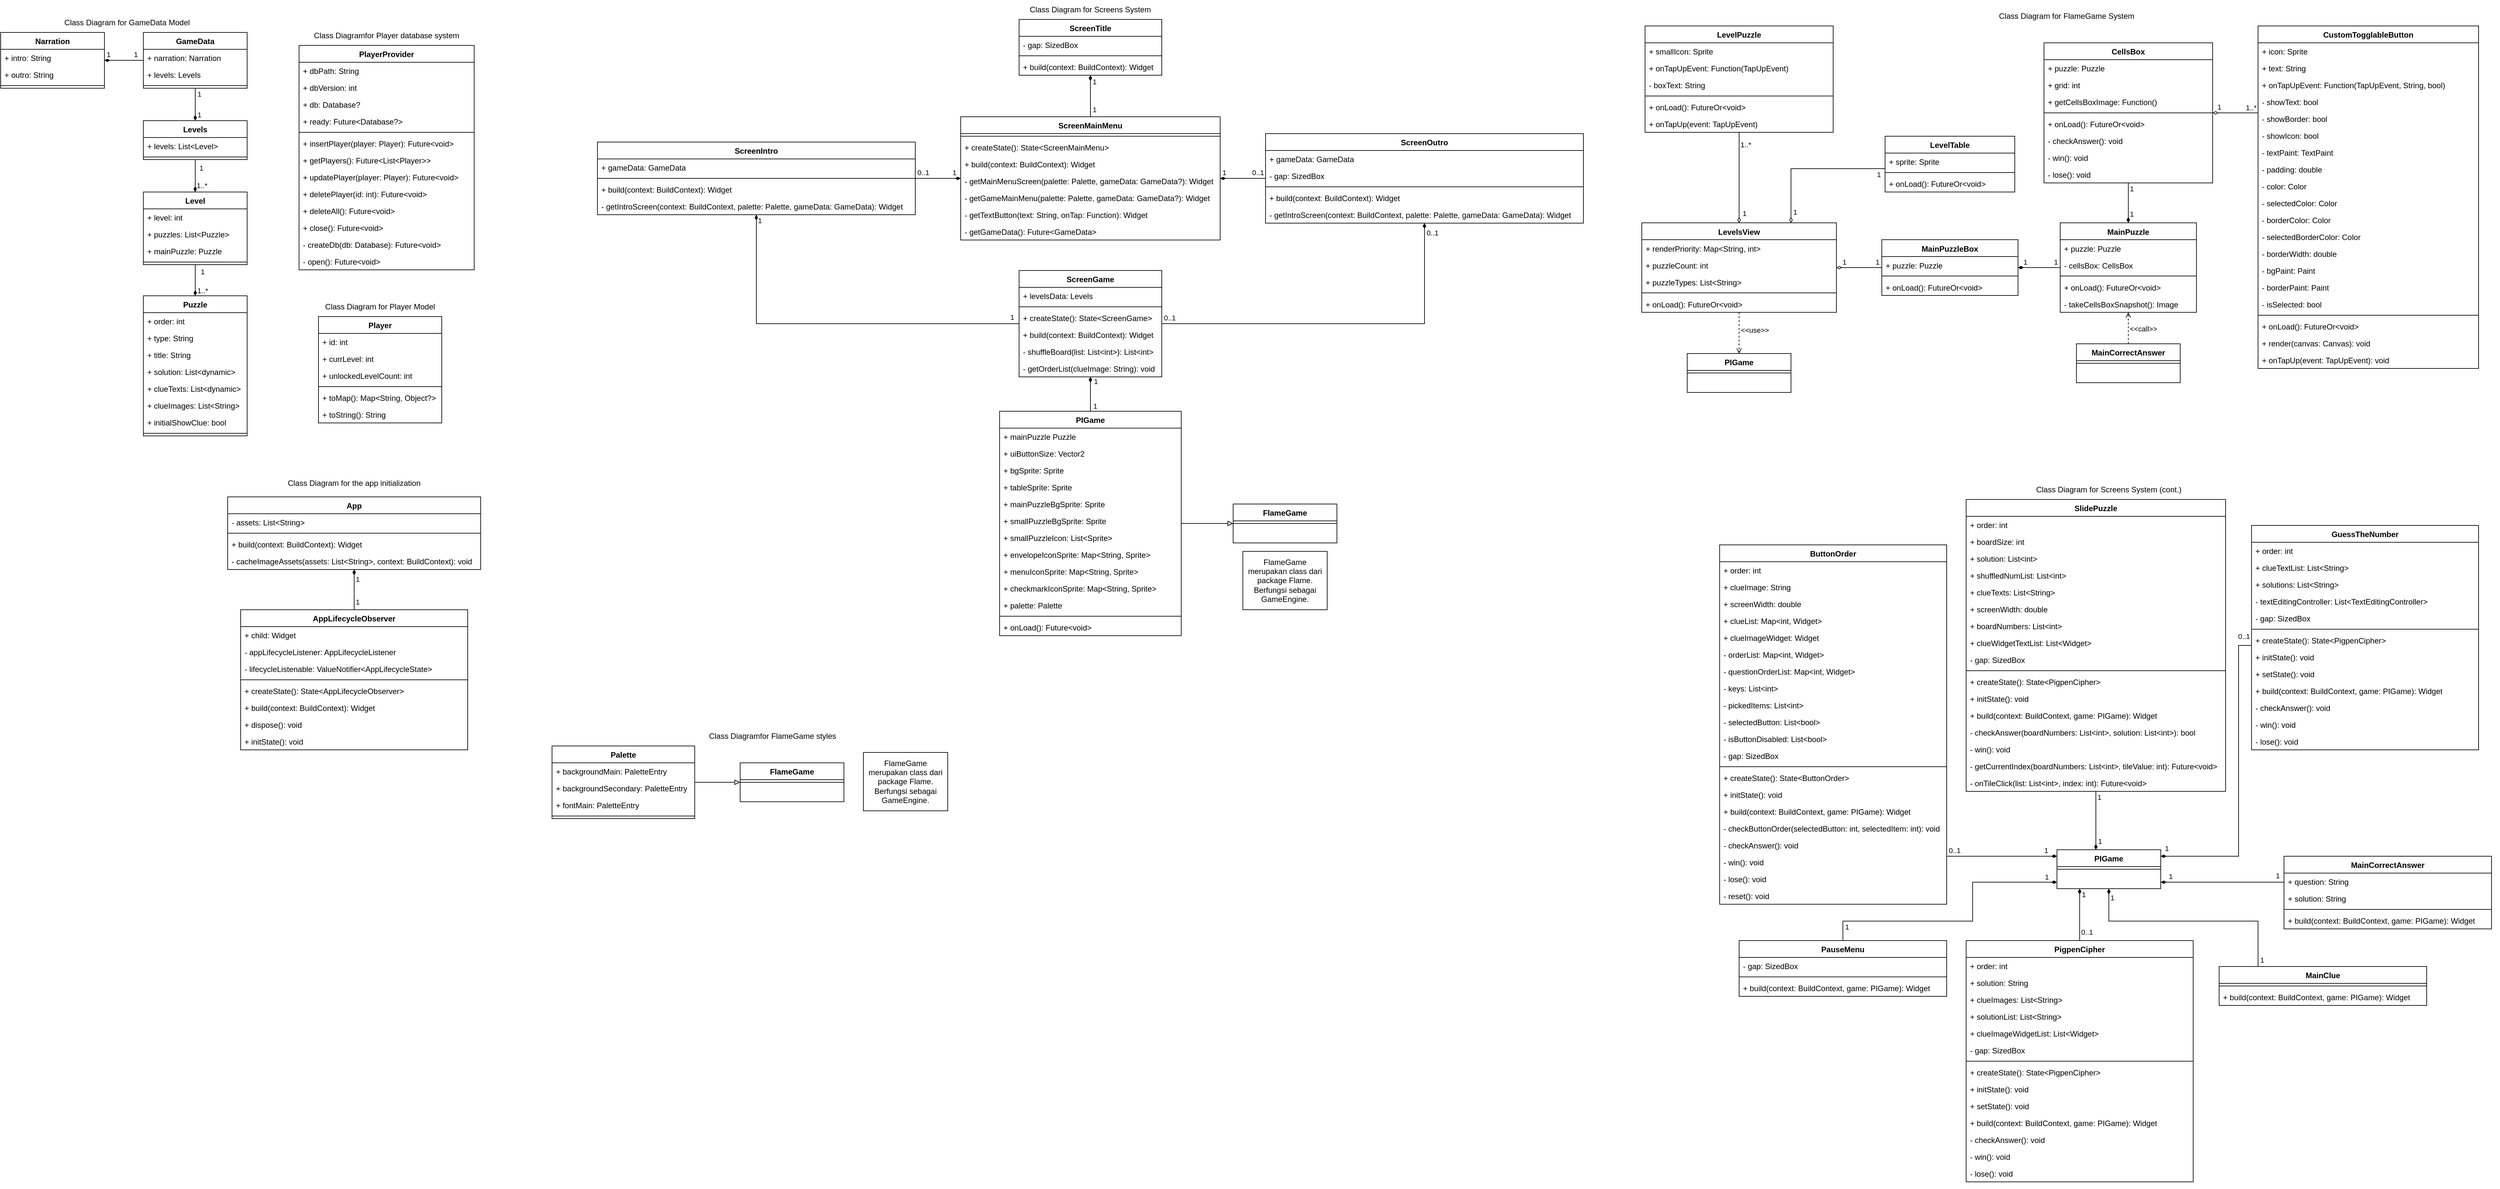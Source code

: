 <mxfile version="24.3.1" type="device">
  <diagram name="Page-1" id="wDf2YLnmwREYc_olW7Tp">
    <mxGraphModel dx="3866" dy="834" grid="1" gridSize="10" guides="1" tooltips="1" connect="1" arrows="1" fold="1" page="1" pageScale="1" pageWidth="850" pageHeight="1100" math="0" shadow="0">
      <root>
        <mxCell id="0" />
        <mxCell id="1" parent="0" />
        <mxCell id="-NrcHQaJFCsauI5YpBkZ-113" value="" style="group" parent="1" vertex="1" connectable="0">
          <mxGeometry x="-2520" y="10" width="380" height="662" as="geometry" />
        </mxCell>
        <mxCell id="-NrcHQaJFCsauI5YpBkZ-33" value="GameData" style="swimlane;fontStyle=1;align=center;verticalAlign=top;childLayout=stackLayout;horizontal=1;startSize=26;horizontalStack=0;resizeParent=1;resizeParentMax=0;resizeLast=0;collapsible=1;marginBottom=0;whiteSpace=wrap;html=1;" parent="-NrcHQaJFCsauI5YpBkZ-113" vertex="1">
          <mxGeometry x="220" y="40" width="160" height="86" as="geometry" />
        </mxCell>
        <mxCell id="-NrcHQaJFCsauI5YpBkZ-34" value="+ narration: Narration" style="text;strokeColor=none;fillColor=none;align=left;verticalAlign=top;spacingLeft=4;spacingRight=4;overflow=hidden;rotatable=0;points=[[0,0.5],[1,0.5]];portConstraint=eastwest;whiteSpace=wrap;html=1;" parent="-NrcHQaJFCsauI5YpBkZ-33" vertex="1">
          <mxGeometry y="26" width="160" height="26" as="geometry" />
        </mxCell>
        <mxCell id="-NrcHQaJFCsauI5YpBkZ-36" value="+ levels: Levels" style="text;strokeColor=none;fillColor=none;align=left;verticalAlign=top;spacingLeft=4;spacingRight=4;overflow=hidden;rotatable=0;points=[[0,0.5],[1,0.5]];portConstraint=eastwest;whiteSpace=wrap;html=1;" parent="-NrcHQaJFCsauI5YpBkZ-33" vertex="1">
          <mxGeometry y="52" width="160" height="26" as="geometry" />
        </mxCell>
        <mxCell id="-NrcHQaJFCsauI5YpBkZ-35" value="" style="line;strokeWidth=1;fillColor=none;align=left;verticalAlign=middle;spacingTop=-1;spacingLeft=3;spacingRight=3;rotatable=0;labelPosition=right;points=[];portConstraint=eastwest;strokeColor=inherit;" parent="-NrcHQaJFCsauI5YpBkZ-33" vertex="1">
          <mxGeometry y="78" width="160" height="8" as="geometry" />
        </mxCell>
        <mxCell id="-NrcHQaJFCsauI5YpBkZ-62" style="edgeStyle=orthogonalEdgeStyle;rounded=0;orthogonalLoop=1;jettySize=auto;html=1;endArrow=none;endFill=0;startArrow=diamondThin;startFill=1;" parent="-NrcHQaJFCsauI5YpBkZ-113" source="-NrcHQaJFCsauI5YpBkZ-37" target="-NrcHQaJFCsauI5YpBkZ-33" edge="1">
          <mxGeometry relative="1" as="geometry" />
        </mxCell>
        <mxCell id="-NrcHQaJFCsauI5YpBkZ-70" value="1" style="edgeLabel;html=1;align=center;verticalAlign=middle;resizable=0;points=[];" parent="-NrcHQaJFCsauI5YpBkZ-62" vertex="1" connectable="0">
          <mxGeometry x="0.493" relative="1" as="geometry">
            <mxPoint x="3" y="-9" as="offset" />
          </mxGeometry>
        </mxCell>
        <mxCell id="-NrcHQaJFCsauI5YpBkZ-73" value="1" style="edgeLabel;html=1;align=center;verticalAlign=middle;resizable=0;points=[];" parent="-NrcHQaJFCsauI5YpBkZ-62" vertex="1" connectable="0">
          <mxGeometry x="-0.742" y="1" relative="1" as="geometry">
            <mxPoint x="-2" y="-8" as="offset" />
          </mxGeometry>
        </mxCell>
        <mxCell id="-NrcHQaJFCsauI5YpBkZ-37" value="Narration" style="swimlane;fontStyle=1;align=center;verticalAlign=top;childLayout=stackLayout;horizontal=1;startSize=26;horizontalStack=0;resizeParent=1;resizeParentMax=0;resizeLast=0;collapsible=1;marginBottom=0;whiteSpace=wrap;html=1;" parent="-NrcHQaJFCsauI5YpBkZ-113" vertex="1">
          <mxGeometry y="40" width="160" height="86" as="geometry" />
        </mxCell>
        <mxCell id="-NrcHQaJFCsauI5YpBkZ-38" value="+ intro: String" style="text;strokeColor=none;fillColor=none;align=left;verticalAlign=top;spacingLeft=4;spacingRight=4;overflow=hidden;rotatable=0;points=[[0,0.5],[1,0.5]];portConstraint=eastwest;whiteSpace=wrap;html=1;" parent="-NrcHQaJFCsauI5YpBkZ-37" vertex="1">
          <mxGeometry y="26" width="160" height="26" as="geometry" />
        </mxCell>
        <mxCell id="z70oSfmz-USaVHXK64g8-3" value="+ outro: String" style="text;strokeColor=none;fillColor=none;align=left;verticalAlign=top;spacingLeft=4;spacingRight=4;overflow=hidden;rotatable=0;points=[[0,0.5],[1,0.5]];portConstraint=eastwest;whiteSpace=wrap;html=1;" parent="-NrcHQaJFCsauI5YpBkZ-37" vertex="1">
          <mxGeometry y="52" width="160" height="26" as="geometry" />
        </mxCell>
        <mxCell id="-NrcHQaJFCsauI5YpBkZ-40" value="" style="line;strokeWidth=1;fillColor=none;align=left;verticalAlign=middle;spacingTop=-1;spacingLeft=3;spacingRight=3;rotatable=0;labelPosition=right;points=[];portConstraint=eastwest;strokeColor=inherit;" parent="-NrcHQaJFCsauI5YpBkZ-37" vertex="1">
          <mxGeometry y="78" width="160" height="8" as="geometry" />
        </mxCell>
        <mxCell id="-NrcHQaJFCsauI5YpBkZ-61" style="edgeStyle=orthogonalEdgeStyle;rounded=0;orthogonalLoop=1;jettySize=auto;html=1;endArrow=none;endFill=0;startArrow=diamondThin;startFill=1;" parent="-NrcHQaJFCsauI5YpBkZ-113" source="-NrcHQaJFCsauI5YpBkZ-41" target="-NrcHQaJFCsauI5YpBkZ-33" edge="1">
          <mxGeometry relative="1" as="geometry" />
        </mxCell>
        <mxCell id="-NrcHQaJFCsauI5YpBkZ-75" value="1" style="edgeLabel;html=1;align=center;verticalAlign=middle;resizable=0;points=[];" parent="-NrcHQaJFCsauI5YpBkZ-61" vertex="1" connectable="0">
          <mxGeometry x="0.459" y="1" relative="1" as="geometry">
            <mxPoint x="7" y="-5" as="offset" />
          </mxGeometry>
        </mxCell>
        <mxCell id="-NrcHQaJFCsauI5YpBkZ-76" value="1" style="edgeLabel;html=1;align=center;verticalAlign=middle;resizable=0;points=[];" parent="-NrcHQaJFCsauI5YpBkZ-61" vertex="1" connectable="0">
          <mxGeometry x="-0.646" y="-1" relative="1" as="geometry">
            <mxPoint x="5" as="offset" />
          </mxGeometry>
        </mxCell>
        <mxCell id="-NrcHQaJFCsauI5YpBkZ-41" value="Levels" style="swimlane;fontStyle=1;align=center;verticalAlign=top;childLayout=stackLayout;horizontal=1;startSize=26;horizontalStack=0;resizeParent=1;resizeParentMax=0;resizeLast=0;collapsible=1;marginBottom=0;whiteSpace=wrap;html=1;" parent="-NrcHQaJFCsauI5YpBkZ-113" vertex="1">
          <mxGeometry x="220" y="176" width="160" height="60" as="geometry" />
        </mxCell>
        <mxCell id="-NrcHQaJFCsauI5YpBkZ-42" value="+ levels: List&amp;lt;Level&amp;gt;" style="text;strokeColor=none;fillColor=none;align=left;verticalAlign=top;spacingLeft=4;spacingRight=4;overflow=hidden;rotatable=0;points=[[0,0.5],[1,0.5]];portConstraint=eastwest;whiteSpace=wrap;html=1;" parent="-NrcHQaJFCsauI5YpBkZ-41" vertex="1">
          <mxGeometry y="26" width="160" height="26" as="geometry" />
        </mxCell>
        <mxCell id="-NrcHQaJFCsauI5YpBkZ-43" value="" style="line;strokeWidth=1;fillColor=none;align=left;verticalAlign=middle;spacingTop=-1;spacingLeft=3;spacingRight=3;rotatable=0;labelPosition=right;points=[];portConstraint=eastwest;strokeColor=inherit;" parent="-NrcHQaJFCsauI5YpBkZ-41" vertex="1">
          <mxGeometry y="52" width="160" height="8" as="geometry" />
        </mxCell>
        <mxCell id="-NrcHQaJFCsauI5YpBkZ-60" style="edgeStyle=orthogonalEdgeStyle;rounded=0;orthogonalLoop=1;jettySize=auto;html=1;endArrow=none;endFill=0;startArrow=diamondThin;startFill=1;" parent="-NrcHQaJFCsauI5YpBkZ-113" source="-NrcHQaJFCsauI5YpBkZ-44" target="-NrcHQaJFCsauI5YpBkZ-41" edge="1">
          <mxGeometry relative="1" as="geometry" />
        </mxCell>
        <mxCell id="-NrcHQaJFCsauI5YpBkZ-77" value="1..*" style="edgeLabel;html=1;align=center;verticalAlign=middle;resizable=0;points=[];" parent="-NrcHQaJFCsauI5YpBkZ-60" vertex="1" connectable="0">
          <mxGeometry x="-0.631" relative="1" as="geometry">
            <mxPoint x="10" y="-1" as="offset" />
          </mxGeometry>
        </mxCell>
        <mxCell id="-NrcHQaJFCsauI5YpBkZ-78" value="1" style="edgeLabel;html=1;align=center;verticalAlign=middle;resizable=0;points=[];" parent="-NrcHQaJFCsauI5YpBkZ-60" vertex="1" connectable="0">
          <mxGeometry x="0.447" relative="1" as="geometry">
            <mxPoint x="9" y="-1" as="offset" />
          </mxGeometry>
        </mxCell>
        <mxCell id="-NrcHQaJFCsauI5YpBkZ-44" value="Level" style="swimlane;fontStyle=1;align=center;verticalAlign=top;childLayout=stackLayout;horizontal=1;startSize=26;horizontalStack=0;resizeParent=1;resizeParentMax=0;resizeLast=0;collapsible=1;marginBottom=0;whiteSpace=wrap;html=1;" parent="-NrcHQaJFCsauI5YpBkZ-113" vertex="1">
          <mxGeometry x="220" y="286" width="160" height="112" as="geometry" />
        </mxCell>
        <mxCell id="-NrcHQaJFCsauI5YpBkZ-45" value="+ level: int" style="text;strokeColor=none;fillColor=none;align=left;verticalAlign=top;spacingLeft=4;spacingRight=4;overflow=hidden;rotatable=0;points=[[0,0.5],[1,0.5]];portConstraint=eastwest;whiteSpace=wrap;html=1;" parent="-NrcHQaJFCsauI5YpBkZ-44" vertex="1">
          <mxGeometry y="26" width="160" height="26" as="geometry" />
        </mxCell>
        <mxCell id="-NrcHQaJFCsauI5YpBkZ-47" value="+ puzzles: List&amp;lt;Puzzle&amp;gt;" style="text;strokeColor=none;fillColor=none;align=left;verticalAlign=top;spacingLeft=4;spacingRight=4;overflow=hidden;rotatable=0;points=[[0,0.5],[1,0.5]];portConstraint=eastwest;whiteSpace=wrap;html=1;" parent="-NrcHQaJFCsauI5YpBkZ-44" vertex="1">
          <mxGeometry y="52" width="160" height="26" as="geometry" />
        </mxCell>
        <mxCell id="-NrcHQaJFCsauI5YpBkZ-48" value="+ mainPuzzle: Puzzle" style="text;strokeColor=none;fillColor=none;align=left;verticalAlign=top;spacingLeft=4;spacingRight=4;overflow=hidden;rotatable=0;points=[[0,0.5],[1,0.5]];portConstraint=eastwest;whiteSpace=wrap;html=1;" parent="-NrcHQaJFCsauI5YpBkZ-44" vertex="1">
          <mxGeometry y="78" width="160" height="26" as="geometry" />
        </mxCell>
        <mxCell id="-NrcHQaJFCsauI5YpBkZ-46" value="" style="line;strokeWidth=1;fillColor=none;align=left;verticalAlign=middle;spacingTop=-1;spacingLeft=3;spacingRight=3;rotatable=0;labelPosition=right;points=[];portConstraint=eastwest;strokeColor=inherit;" parent="-NrcHQaJFCsauI5YpBkZ-44" vertex="1">
          <mxGeometry y="104" width="160" height="8" as="geometry" />
        </mxCell>
        <mxCell id="-NrcHQaJFCsauI5YpBkZ-59" style="edgeStyle=orthogonalEdgeStyle;rounded=0;orthogonalLoop=1;jettySize=auto;html=1;endArrow=none;endFill=0;startArrow=diamondThin;startFill=1;" parent="-NrcHQaJFCsauI5YpBkZ-113" source="-NrcHQaJFCsauI5YpBkZ-49" target="-NrcHQaJFCsauI5YpBkZ-44" edge="1">
          <mxGeometry relative="1" as="geometry" />
        </mxCell>
        <mxCell id="-NrcHQaJFCsauI5YpBkZ-74" value="1" style="edgeLabel;html=1;align=center;verticalAlign=middle;resizable=0;points=[];" parent="-NrcHQaJFCsauI5YpBkZ-59" vertex="1" connectable="0">
          <mxGeometry x="0.434" relative="1" as="geometry">
            <mxPoint x="11" y="-3" as="offset" />
          </mxGeometry>
        </mxCell>
        <mxCell id="-NrcHQaJFCsauI5YpBkZ-79" value="1..*" style="edgeLabel;html=1;align=center;verticalAlign=middle;resizable=0;points=[];" parent="-NrcHQaJFCsauI5YpBkZ-59" vertex="1" connectable="0">
          <mxGeometry x="-0.65" relative="1" as="geometry">
            <mxPoint x="11" as="offset" />
          </mxGeometry>
        </mxCell>
        <mxCell id="-NrcHQaJFCsauI5YpBkZ-49" value="Puzzle" style="swimlane;fontStyle=1;align=center;verticalAlign=top;childLayout=stackLayout;horizontal=1;startSize=26;horizontalStack=0;resizeParent=1;resizeParentMax=0;resizeLast=0;collapsible=1;marginBottom=0;whiteSpace=wrap;html=1;" parent="-NrcHQaJFCsauI5YpBkZ-113" vertex="1">
          <mxGeometry x="220" y="446" width="160" height="216" as="geometry" />
        </mxCell>
        <mxCell id="-NrcHQaJFCsauI5YpBkZ-50" value="+ order: int" style="text;strokeColor=none;fillColor=none;align=left;verticalAlign=top;spacingLeft=4;spacingRight=4;overflow=hidden;rotatable=0;points=[[0,0.5],[1,0.5]];portConstraint=eastwest;whiteSpace=wrap;html=1;" parent="-NrcHQaJFCsauI5YpBkZ-49" vertex="1">
          <mxGeometry y="26" width="160" height="26" as="geometry" />
        </mxCell>
        <mxCell id="-NrcHQaJFCsauI5YpBkZ-51" value="+ type: String" style="text;strokeColor=none;fillColor=none;align=left;verticalAlign=top;spacingLeft=4;spacingRight=4;overflow=hidden;rotatable=0;points=[[0,0.5],[1,0.5]];portConstraint=eastwest;whiteSpace=wrap;html=1;" parent="-NrcHQaJFCsauI5YpBkZ-49" vertex="1">
          <mxGeometry y="52" width="160" height="26" as="geometry" />
        </mxCell>
        <mxCell id="-NrcHQaJFCsauI5YpBkZ-57" value="+ title: String" style="text;strokeColor=none;fillColor=none;align=left;verticalAlign=top;spacingLeft=4;spacingRight=4;overflow=hidden;rotatable=0;points=[[0,0.5],[1,0.5]];portConstraint=eastwest;whiteSpace=wrap;html=1;" parent="-NrcHQaJFCsauI5YpBkZ-49" vertex="1">
          <mxGeometry y="78" width="160" height="26" as="geometry" />
        </mxCell>
        <mxCell id="-NrcHQaJFCsauI5YpBkZ-52" value="+ solution: List&amp;lt;dynamic&amp;gt;" style="text;strokeColor=none;fillColor=none;align=left;verticalAlign=top;spacingLeft=4;spacingRight=4;overflow=hidden;rotatable=0;points=[[0,0.5],[1,0.5]];portConstraint=eastwest;whiteSpace=wrap;html=1;" parent="-NrcHQaJFCsauI5YpBkZ-49" vertex="1">
          <mxGeometry y="104" width="160" height="26" as="geometry" />
        </mxCell>
        <mxCell id="-NrcHQaJFCsauI5YpBkZ-54" value="+ clueTexts: List&amp;lt;dynamic&amp;gt;" style="text;strokeColor=none;fillColor=none;align=left;verticalAlign=top;spacingLeft=4;spacingRight=4;overflow=hidden;rotatable=0;points=[[0,0.5],[1,0.5]];portConstraint=eastwest;whiteSpace=wrap;html=1;" parent="-NrcHQaJFCsauI5YpBkZ-49" vertex="1">
          <mxGeometry y="130" width="160" height="26" as="geometry" />
        </mxCell>
        <mxCell id="-NrcHQaJFCsauI5YpBkZ-55" value="+ clueImages: List&amp;lt;String&amp;gt;" style="text;strokeColor=none;fillColor=none;align=left;verticalAlign=top;spacingLeft=4;spacingRight=4;overflow=hidden;rotatable=0;points=[[0,0.5],[1,0.5]];portConstraint=eastwest;whiteSpace=wrap;html=1;" parent="-NrcHQaJFCsauI5YpBkZ-49" vertex="1">
          <mxGeometry y="156" width="160" height="26" as="geometry" />
        </mxCell>
        <mxCell id="-NrcHQaJFCsauI5YpBkZ-56" value="+ initialShowClue: bool" style="text;strokeColor=none;fillColor=none;align=left;verticalAlign=top;spacingLeft=4;spacingRight=4;overflow=hidden;rotatable=0;points=[[0,0.5],[1,0.5]];portConstraint=eastwest;whiteSpace=wrap;html=1;" parent="-NrcHQaJFCsauI5YpBkZ-49" vertex="1">
          <mxGeometry y="182" width="160" height="26" as="geometry" />
        </mxCell>
        <mxCell id="-NrcHQaJFCsauI5YpBkZ-53" value="" style="line;strokeWidth=1;fillColor=none;align=left;verticalAlign=middle;spacingTop=-1;spacingLeft=3;spacingRight=3;rotatable=0;labelPosition=right;points=[];portConstraint=eastwest;strokeColor=inherit;" parent="-NrcHQaJFCsauI5YpBkZ-49" vertex="1">
          <mxGeometry y="208" width="160" height="8" as="geometry" />
        </mxCell>
        <mxCell id="-NrcHQaJFCsauI5YpBkZ-96" value="Class Diagram for GameData Model" style="text;html=1;align=center;verticalAlign=middle;whiteSpace=wrap;rounded=0;" parent="-NrcHQaJFCsauI5YpBkZ-113" vertex="1">
          <mxGeometry x="80" y="10" width="230" height="30" as="geometry" />
        </mxCell>
        <mxCell id="-NrcHQaJFCsauI5YpBkZ-130" value="" style="group" parent="1" vertex="1" connectable="0">
          <mxGeometry x="-2060" y="40" width="270" height="376" as="geometry" />
        </mxCell>
        <mxCell id="-NrcHQaJFCsauI5YpBkZ-80" value="PlayerProvider" style="swimlane;fontStyle=1;align=center;verticalAlign=top;childLayout=stackLayout;horizontal=1;startSize=26;horizontalStack=0;resizeParent=1;resizeParentMax=0;resizeLast=0;collapsible=1;marginBottom=0;whiteSpace=wrap;html=1;" parent="-NrcHQaJFCsauI5YpBkZ-130" vertex="1">
          <mxGeometry y="30" width="270" height="346" as="geometry" />
        </mxCell>
        <mxCell id="-NrcHQaJFCsauI5YpBkZ-81" value="+ dbPath: String" style="text;strokeColor=none;fillColor=none;align=left;verticalAlign=top;spacingLeft=4;spacingRight=4;overflow=hidden;rotatable=0;points=[[0,0.5],[1,0.5]];portConstraint=eastwest;whiteSpace=wrap;html=1;" parent="-NrcHQaJFCsauI5YpBkZ-80" vertex="1">
          <mxGeometry y="26" width="270" height="26" as="geometry" />
        </mxCell>
        <mxCell id="-NrcHQaJFCsauI5YpBkZ-82" value="+ dbVersion: int" style="text;strokeColor=none;fillColor=none;align=left;verticalAlign=top;spacingLeft=4;spacingRight=4;overflow=hidden;rotatable=0;points=[[0,0.5],[1,0.5]];portConstraint=eastwest;whiteSpace=wrap;html=1;" parent="-NrcHQaJFCsauI5YpBkZ-80" vertex="1">
          <mxGeometry y="52" width="270" height="26" as="geometry" />
        </mxCell>
        <mxCell id="-NrcHQaJFCsauI5YpBkZ-83" value="+ db: Database?" style="text;strokeColor=none;fillColor=none;align=left;verticalAlign=top;spacingLeft=4;spacingRight=4;overflow=hidden;rotatable=0;points=[[0,0.5],[1,0.5]];portConstraint=eastwest;whiteSpace=wrap;html=1;" parent="-NrcHQaJFCsauI5YpBkZ-80" vertex="1">
          <mxGeometry y="78" width="270" height="26" as="geometry" />
        </mxCell>
        <mxCell id="-NrcHQaJFCsauI5YpBkZ-87" value="+ ready: Future&amp;lt;Database?&amp;gt;" style="text;strokeColor=none;fillColor=none;align=left;verticalAlign=top;spacingLeft=4;spacingRight=4;overflow=hidden;rotatable=0;points=[[0,0.5],[1,0.5]];portConstraint=eastwest;whiteSpace=wrap;html=1;" parent="-NrcHQaJFCsauI5YpBkZ-80" vertex="1">
          <mxGeometry y="104" width="270" height="26" as="geometry" />
        </mxCell>
        <mxCell id="-NrcHQaJFCsauI5YpBkZ-84" value="" style="line;strokeWidth=1;fillColor=none;align=left;verticalAlign=middle;spacingTop=-1;spacingLeft=3;spacingRight=3;rotatable=0;labelPosition=right;points=[];portConstraint=eastwest;strokeColor=inherit;" parent="-NrcHQaJFCsauI5YpBkZ-80" vertex="1">
          <mxGeometry y="130" width="270" height="8" as="geometry" />
        </mxCell>
        <mxCell id="-NrcHQaJFCsauI5YpBkZ-85" value="+ insertPlayer(player: Player): Future&amp;lt;void&amp;gt;" style="text;strokeColor=none;fillColor=none;align=left;verticalAlign=top;spacingLeft=4;spacingRight=4;overflow=hidden;rotatable=0;points=[[0,0.5],[1,0.5]];portConstraint=eastwest;whiteSpace=wrap;html=1;" parent="-NrcHQaJFCsauI5YpBkZ-80" vertex="1">
          <mxGeometry y="138" width="270" height="26" as="geometry" />
        </mxCell>
        <mxCell id="-NrcHQaJFCsauI5YpBkZ-88" value="+ getPlayers(): Future&amp;lt;List&amp;lt;Player&amp;gt;&amp;gt;" style="text;strokeColor=none;fillColor=none;align=left;verticalAlign=top;spacingLeft=4;spacingRight=4;overflow=hidden;rotatable=0;points=[[0,0.5],[1,0.5]];portConstraint=eastwest;whiteSpace=wrap;html=1;" parent="-NrcHQaJFCsauI5YpBkZ-80" vertex="1">
          <mxGeometry y="164" width="270" height="26" as="geometry" />
        </mxCell>
        <mxCell id="-NrcHQaJFCsauI5YpBkZ-89" value="+ updatePlayer(player: Player): Future&amp;lt;void&amp;gt;" style="text;strokeColor=none;fillColor=none;align=left;verticalAlign=top;spacingLeft=4;spacingRight=4;overflow=hidden;rotatable=0;points=[[0,0.5],[1,0.5]];portConstraint=eastwest;whiteSpace=wrap;html=1;" parent="-NrcHQaJFCsauI5YpBkZ-80" vertex="1">
          <mxGeometry y="190" width="270" height="26" as="geometry" />
        </mxCell>
        <mxCell id="-NrcHQaJFCsauI5YpBkZ-90" value="+ deletePlayer(id: int): Future&amp;lt;void&amp;gt;" style="text;strokeColor=none;fillColor=none;align=left;verticalAlign=top;spacingLeft=4;spacingRight=4;overflow=hidden;rotatable=0;points=[[0,0.5],[1,0.5]];portConstraint=eastwest;whiteSpace=wrap;html=1;" parent="-NrcHQaJFCsauI5YpBkZ-80" vertex="1">
          <mxGeometry y="216" width="270" height="26" as="geometry" />
        </mxCell>
        <mxCell id="-NrcHQaJFCsauI5YpBkZ-93" value="+ deleteAll(): Future&amp;lt;void&amp;gt;" style="text;strokeColor=none;fillColor=none;align=left;verticalAlign=top;spacingLeft=4;spacingRight=4;overflow=hidden;rotatable=0;points=[[0,0.5],[1,0.5]];portConstraint=eastwest;whiteSpace=wrap;html=1;" parent="-NrcHQaJFCsauI5YpBkZ-80" vertex="1">
          <mxGeometry y="242" width="270" height="26" as="geometry" />
        </mxCell>
        <mxCell id="-NrcHQaJFCsauI5YpBkZ-94" value="+ close(): Future&amp;lt;void&amp;gt;" style="text;strokeColor=none;fillColor=none;align=left;verticalAlign=top;spacingLeft=4;spacingRight=4;overflow=hidden;rotatable=0;points=[[0,0.5],[1,0.5]];portConstraint=eastwest;whiteSpace=wrap;html=1;" parent="-NrcHQaJFCsauI5YpBkZ-80" vertex="1">
          <mxGeometry y="268" width="270" height="26" as="geometry" />
        </mxCell>
        <mxCell id="-NrcHQaJFCsauI5YpBkZ-91" value="- createDb(db: Database): Future&amp;lt;void&amp;gt;" style="text;strokeColor=none;fillColor=none;align=left;verticalAlign=top;spacingLeft=4;spacingRight=4;overflow=hidden;rotatable=0;points=[[0,0.5],[1,0.5]];portConstraint=eastwest;whiteSpace=wrap;html=1;" parent="-NrcHQaJFCsauI5YpBkZ-80" vertex="1">
          <mxGeometry y="294" width="270" height="26" as="geometry" />
        </mxCell>
        <mxCell id="-NrcHQaJFCsauI5YpBkZ-92" value="- open(): Future&amp;lt;void&amp;gt;" style="text;strokeColor=none;fillColor=none;align=left;verticalAlign=top;spacingLeft=4;spacingRight=4;overflow=hidden;rotatable=0;points=[[0,0.5],[1,0.5]];portConstraint=eastwest;whiteSpace=wrap;html=1;" parent="-NrcHQaJFCsauI5YpBkZ-80" vertex="1">
          <mxGeometry y="320" width="270" height="26" as="geometry" />
        </mxCell>
        <mxCell id="-NrcHQaJFCsauI5YpBkZ-129" value="Class Diagramfor Player database system" style="text;html=1;align=center;verticalAlign=middle;whiteSpace=wrap;rounded=0;" parent="-NrcHQaJFCsauI5YpBkZ-130" vertex="1">
          <mxGeometry x="10" width="250" height="30" as="geometry" />
        </mxCell>
        <mxCell id="-NrcHQaJFCsauI5YpBkZ-114" value="" style="group" parent="1" vertex="1" connectable="0">
          <mxGeometry x="-2030" y="448" width="190" height="204" as="geometry" />
        </mxCell>
        <mxCell id="-NrcHQaJFCsauI5YpBkZ-63" value="Player" style="swimlane;fontStyle=1;align=center;verticalAlign=top;childLayout=stackLayout;horizontal=1;startSize=26;horizontalStack=0;resizeParent=1;resizeParentMax=0;resizeLast=0;collapsible=1;marginBottom=0;whiteSpace=wrap;html=1;" parent="-NrcHQaJFCsauI5YpBkZ-114" vertex="1">
          <mxGeometry y="40" width="190" height="164" as="geometry" />
        </mxCell>
        <mxCell id="-NrcHQaJFCsauI5YpBkZ-64" value="+ id: int" style="text;strokeColor=none;fillColor=none;align=left;verticalAlign=top;spacingLeft=4;spacingRight=4;overflow=hidden;rotatable=0;points=[[0,0.5],[1,0.5]];portConstraint=eastwest;whiteSpace=wrap;html=1;" parent="-NrcHQaJFCsauI5YpBkZ-63" vertex="1">
          <mxGeometry y="26" width="190" height="26" as="geometry" />
        </mxCell>
        <mxCell id="-NrcHQaJFCsauI5YpBkZ-66" value="+ currLevel: int" style="text;strokeColor=none;fillColor=none;align=left;verticalAlign=top;spacingLeft=4;spacingRight=4;overflow=hidden;rotatable=0;points=[[0,0.5],[1,0.5]];portConstraint=eastwest;whiteSpace=wrap;html=1;" parent="-NrcHQaJFCsauI5YpBkZ-63" vertex="1">
          <mxGeometry y="52" width="190" height="26" as="geometry" />
        </mxCell>
        <mxCell id="-NrcHQaJFCsauI5YpBkZ-67" value="+ unlockedLevelCount: int" style="text;strokeColor=none;fillColor=none;align=left;verticalAlign=top;spacingLeft=4;spacingRight=4;overflow=hidden;rotatable=0;points=[[0,0.5],[1,0.5]];portConstraint=eastwest;whiteSpace=wrap;html=1;" parent="-NrcHQaJFCsauI5YpBkZ-63" vertex="1">
          <mxGeometry y="78" width="190" height="26" as="geometry" />
        </mxCell>
        <mxCell id="-NrcHQaJFCsauI5YpBkZ-65" value="" style="line;strokeWidth=1;fillColor=none;align=left;verticalAlign=middle;spacingTop=-1;spacingLeft=3;spacingRight=3;rotatable=0;labelPosition=right;points=[];portConstraint=eastwest;strokeColor=inherit;" parent="-NrcHQaJFCsauI5YpBkZ-63" vertex="1">
          <mxGeometry y="104" width="190" height="8" as="geometry" />
        </mxCell>
        <mxCell id="-NrcHQaJFCsauI5YpBkZ-68" value="+ toMap(): Map&amp;lt;String, Object?&amp;gt;" style="text;strokeColor=none;fillColor=none;align=left;verticalAlign=top;spacingLeft=4;spacingRight=4;overflow=hidden;rotatable=0;points=[[0,0.5],[1,0.5]];portConstraint=eastwest;whiteSpace=wrap;html=1;" parent="-NrcHQaJFCsauI5YpBkZ-63" vertex="1">
          <mxGeometry y="112" width="190" height="26" as="geometry" />
        </mxCell>
        <mxCell id="-NrcHQaJFCsauI5YpBkZ-69" value="+ toString(): String" style="text;strokeColor=none;fillColor=none;align=left;verticalAlign=top;spacingLeft=4;spacingRight=4;overflow=hidden;rotatable=0;points=[[0,0.5],[1,0.5]];portConstraint=eastwest;whiteSpace=wrap;html=1;" parent="-NrcHQaJFCsauI5YpBkZ-63" vertex="1">
          <mxGeometry y="138" width="190" height="26" as="geometry" />
        </mxCell>
        <mxCell id="-NrcHQaJFCsauI5YpBkZ-97" value="Class Diagram for Player Model" style="text;html=1;align=center;verticalAlign=middle;whiteSpace=wrap;rounded=0;" parent="-NrcHQaJFCsauI5YpBkZ-114" vertex="1">
          <mxGeometry y="10" width="190" height="30" as="geometry" />
        </mxCell>
        <mxCell id="-NrcHQaJFCsauI5YpBkZ-335" value="" style="group" parent="1" vertex="1" connectable="0">
          <mxGeometry x="-2170" y="730" width="390" height="426" as="geometry" />
        </mxCell>
        <mxCell id="-NrcHQaJFCsauI5YpBkZ-314" style="edgeStyle=orthogonalEdgeStyle;rounded=0;orthogonalLoop=1;jettySize=auto;html=1;endArrow=diamondThin;endFill=1;" parent="-NrcHQaJFCsauI5YpBkZ-335" source="FI0xUFL0H2GnqttmSQl9-92" target="-NrcHQaJFCsauI5YpBkZ-116" edge="1">
          <mxGeometry relative="1" as="geometry" />
        </mxCell>
        <mxCell id="-NrcHQaJFCsauI5YpBkZ-315" value="1" style="edgeLabel;html=1;align=center;verticalAlign=middle;resizable=0;points=[];" parent="-NrcHQaJFCsauI5YpBkZ-314" vertex="1" connectable="0">
          <mxGeometry x="0.561" relative="1" as="geometry">
            <mxPoint x="5" y="1" as="offset" />
          </mxGeometry>
        </mxCell>
        <mxCell id="-NrcHQaJFCsauI5YpBkZ-316" value="1" style="edgeLabel;html=1;align=center;verticalAlign=middle;resizable=0;points=[];" parent="-NrcHQaJFCsauI5YpBkZ-314" vertex="1" connectable="0">
          <mxGeometry x="-0.613" y="1" relative="1" as="geometry">
            <mxPoint x="6" as="offset" />
          </mxGeometry>
        </mxCell>
        <mxCell id="FI0xUFL0H2GnqttmSQl9-92" value="AppLifecycleObserver" style="swimlane;fontStyle=1;align=center;verticalAlign=top;childLayout=stackLayout;horizontal=1;startSize=26;horizontalStack=0;resizeParent=1;resizeParentMax=0;resizeLast=0;collapsible=1;marginBottom=0;whiteSpace=wrap;html=1;" parent="-NrcHQaJFCsauI5YpBkZ-335" vertex="1">
          <mxGeometry x="20" y="210" width="350" height="216" as="geometry" />
        </mxCell>
        <mxCell id="FI0xUFL0H2GnqttmSQl9-93" value="+ child: Widget" style="text;strokeColor=none;fillColor=none;align=left;verticalAlign=top;spacingLeft=4;spacingRight=4;overflow=hidden;rotatable=0;points=[[0,0.5],[1,0.5]];portConstraint=eastwest;whiteSpace=wrap;html=1;" parent="FI0xUFL0H2GnqttmSQl9-92" vertex="1">
          <mxGeometry y="26" width="350" height="26" as="geometry" />
        </mxCell>
        <mxCell id="FI0xUFL0H2GnqttmSQl9-103" value="- appLifecycleListener: AppLifecycleListener" style="text;strokeColor=none;fillColor=none;align=left;verticalAlign=top;spacingLeft=4;spacingRight=4;overflow=hidden;rotatable=0;points=[[0,0.5],[1,0.5]];portConstraint=eastwest;whiteSpace=wrap;html=1;" parent="FI0xUFL0H2GnqttmSQl9-92" vertex="1">
          <mxGeometry y="52" width="350" height="26" as="geometry" />
        </mxCell>
        <mxCell id="FI0xUFL0H2GnqttmSQl9-106" value="- lifecycleListenable: ValueNotifier&amp;lt;AppLifecycleState&amp;gt;" style="text;strokeColor=none;fillColor=none;align=left;verticalAlign=top;spacingLeft=4;spacingRight=4;overflow=hidden;rotatable=0;points=[[0,0.5],[1,0.5]];portConstraint=eastwest;whiteSpace=wrap;html=1;" parent="FI0xUFL0H2GnqttmSQl9-92" vertex="1">
          <mxGeometry y="78" width="350" height="26" as="geometry" />
        </mxCell>
        <mxCell id="FI0xUFL0H2GnqttmSQl9-100" value="" style="line;strokeWidth=1;fillColor=none;align=left;verticalAlign=middle;spacingTop=-1;spacingLeft=3;spacingRight=3;rotatable=0;labelPosition=right;points=[];portConstraint=eastwest;strokeColor=inherit;" parent="FI0xUFL0H2GnqttmSQl9-92" vertex="1">
          <mxGeometry y="104" width="350" height="8" as="geometry" />
        </mxCell>
        <mxCell id="FI0xUFL0H2GnqttmSQl9-101" value="+ createState(): State&amp;lt;AppLifecycleObserver&amp;gt;" style="text;strokeColor=none;fillColor=none;align=left;verticalAlign=top;spacingLeft=4;spacingRight=4;overflow=hidden;rotatable=0;points=[[0,0.5],[1,0.5]];portConstraint=eastwest;whiteSpace=wrap;html=1;" parent="FI0xUFL0H2GnqttmSQl9-92" vertex="1">
          <mxGeometry y="112" width="350" height="26" as="geometry" />
        </mxCell>
        <mxCell id="FI0xUFL0H2GnqttmSQl9-105" value="+ build(context: BuildContext): Widget" style="text;strokeColor=none;fillColor=none;align=left;verticalAlign=top;spacingLeft=4;spacingRight=4;overflow=hidden;rotatable=0;points=[[0,0.5],[1,0.5]];portConstraint=eastwest;whiteSpace=wrap;html=1;" parent="FI0xUFL0H2GnqttmSQl9-92" vertex="1">
          <mxGeometry y="138" width="350" height="26" as="geometry" />
        </mxCell>
        <mxCell id="FI0xUFL0H2GnqttmSQl9-107" value="+ dispose(): void" style="text;strokeColor=none;fillColor=none;align=left;verticalAlign=top;spacingLeft=4;spacingRight=4;overflow=hidden;rotatable=0;points=[[0,0.5],[1,0.5]];portConstraint=eastwest;whiteSpace=wrap;html=1;" parent="FI0xUFL0H2GnqttmSQl9-92" vertex="1">
          <mxGeometry y="164" width="350" height="26" as="geometry" />
        </mxCell>
        <mxCell id="FI0xUFL0H2GnqttmSQl9-108" value="+ initState(): void" style="text;strokeColor=none;fillColor=none;align=left;verticalAlign=top;spacingLeft=4;spacingRight=4;overflow=hidden;rotatable=0;points=[[0,0.5],[1,0.5]];portConstraint=eastwest;whiteSpace=wrap;html=1;" parent="FI0xUFL0H2GnqttmSQl9-92" vertex="1">
          <mxGeometry y="190" width="350" height="26" as="geometry" />
        </mxCell>
        <mxCell id="-NrcHQaJFCsauI5YpBkZ-116" value="App" style="swimlane;fontStyle=1;align=center;verticalAlign=top;childLayout=stackLayout;horizontal=1;startSize=26;horizontalStack=0;resizeParent=1;resizeParentMax=0;resizeLast=0;collapsible=1;marginBottom=0;whiteSpace=wrap;html=1;" parent="-NrcHQaJFCsauI5YpBkZ-335" vertex="1">
          <mxGeometry y="36" width="390" height="112" as="geometry" />
        </mxCell>
        <mxCell id="-NrcHQaJFCsauI5YpBkZ-117" value="- assets: List&amp;lt;String&amp;gt;" style="text;strokeColor=none;fillColor=none;align=left;verticalAlign=top;spacingLeft=4;spacingRight=4;overflow=hidden;rotatable=0;points=[[0,0.5],[1,0.5]];portConstraint=eastwest;whiteSpace=wrap;html=1;" parent="-NrcHQaJFCsauI5YpBkZ-116" vertex="1">
          <mxGeometry y="26" width="390" height="26" as="geometry" />
        </mxCell>
        <mxCell id="-NrcHQaJFCsauI5YpBkZ-118" value="" style="line;strokeWidth=1;fillColor=none;align=left;verticalAlign=middle;spacingTop=-1;spacingLeft=3;spacingRight=3;rotatable=0;labelPosition=right;points=[];portConstraint=eastwest;strokeColor=inherit;" parent="-NrcHQaJFCsauI5YpBkZ-116" vertex="1">
          <mxGeometry y="52" width="390" height="8" as="geometry" />
        </mxCell>
        <mxCell id="-NrcHQaJFCsauI5YpBkZ-119" value="+ build(context: BuildContext): Widget" style="text;strokeColor=none;fillColor=none;align=left;verticalAlign=top;spacingLeft=4;spacingRight=4;overflow=hidden;rotatable=0;points=[[0,0.5],[1,0.5]];portConstraint=eastwest;whiteSpace=wrap;html=1;" parent="-NrcHQaJFCsauI5YpBkZ-116" vertex="1">
          <mxGeometry y="60" width="390" height="26" as="geometry" />
        </mxCell>
        <mxCell id="-NrcHQaJFCsauI5YpBkZ-120" value="- cacheImageAssets(assets: List&amp;lt;String&amp;gt;, context: BuildContext): void" style="text;strokeColor=none;fillColor=none;align=left;verticalAlign=top;spacingLeft=4;spacingRight=4;overflow=hidden;rotatable=0;points=[[0,0.5],[1,0.5]];portConstraint=eastwest;whiteSpace=wrap;html=1;" parent="-NrcHQaJFCsauI5YpBkZ-116" vertex="1">
          <mxGeometry y="86" width="390" height="26" as="geometry" />
        </mxCell>
        <mxCell id="-NrcHQaJFCsauI5YpBkZ-121" value="Class Diagram for the app initialization" style="text;html=1;align=center;verticalAlign=middle;whiteSpace=wrap;rounded=0;" parent="-NrcHQaJFCsauI5YpBkZ-335" vertex="1">
          <mxGeometry x="80" width="230" height="30" as="geometry" />
        </mxCell>
        <mxCell id="z70oSfmz-USaVHXK64g8-27" value="" style="group" parent="1" vertex="1" connectable="0">
          <mxGeometry x="-1600" width="1570" height="995" as="geometry" />
        </mxCell>
        <mxCell id="-NrcHQaJFCsauI5YpBkZ-112" value="Class Diagram for Screens System" style="text;html=1;align=center;verticalAlign=middle;whiteSpace=wrap;rounded=0;" parent="z70oSfmz-USaVHXK64g8-27" vertex="1">
          <mxGeometry x="645" width="230" height="30" as="geometry" />
        </mxCell>
        <mxCell id="-NrcHQaJFCsauI5YpBkZ-98" style="edgeStyle=orthogonalEdgeStyle;rounded=0;orthogonalLoop=1;jettySize=auto;html=1;endArrow=none;endFill=0;startArrow=diamondThin;startFill=1;" parent="z70oSfmz-USaVHXK64g8-27" source="FI0xUFL0H2GnqttmSQl9-1" target="FI0xUFL0H2GnqttmSQl9-44" edge="1">
          <mxGeometry relative="1" as="geometry" />
        </mxCell>
        <mxCell id="-NrcHQaJFCsauI5YpBkZ-104" value="1" style="edgeLabel;html=1;align=center;verticalAlign=middle;resizable=0;points=[];" parent="-NrcHQaJFCsauI5YpBkZ-98" vertex="1" connectable="0">
          <mxGeometry x="-0.75" y="1" relative="1" as="geometry">
            <mxPoint x="5" y="2" as="offset" />
          </mxGeometry>
        </mxCell>
        <mxCell id="-NrcHQaJFCsauI5YpBkZ-105" value="1" style="edgeLabel;html=1;align=center;verticalAlign=middle;resizable=0;points=[];" parent="-NrcHQaJFCsauI5YpBkZ-98" vertex="1" connectable="0">
          <mxGeometry x="0.438" relative="1" as="geometry">
            <mxPoint x="6" y="7" as="offset" />
          </mxGeometry>
        </mxCell>
        <mxCell id="FI0xUFL0H2GnqttmSQl9-1" value="ScreenTitle" style="swimlane;fontStyle=1;align=center;verticalAlign=top;childLayout=stackLayout;horizontal=1;startSize=26;horizontalStack=0;resizeParent=1;resizeParentMax=0;resizeLast=0;collapsible=1;marginBottom=0;whiteSpace=wrap;html=1;" parent="z70oSfmz-USaVHXK64g8-27" vertex="1">
          <mxGeometry x="650" y="30" width="220" height="86" as="geometry" />
        </mxCell>
        <mxCell id="FI0xUFL0H2GnqttmSQl9-2" value="- gap: SizedBox" style="text;strokeColor=none;fillColor=none;align=left;verticalAlign=top;spacingLeft=4;spacingRight=4;overflow=hidden;rotatable=0;points=[[0,0.5],[1,0.5]];portConstraint=eastwest;whiteSpace=wrap;html=1;" parent="FI0xUFL0H2GnqttmSQl9-1" vertex="1">
          <mxGeometry y="26" width="220" height="26" as="geometry" />
        </mxCell>
        <mxCell id="FI0xUFL0H2GnqttmSQl9-3" value="" style="line;strokeWidth=1;fillColor=none;align=left;verticalAlign=middle;spacingTop=-1;spacingLeft=3;spacingRight=3;rotatable=0;labelPosition=right;points=[];portConstraint=eastwest;strokeColor=inherit;" parent="FI0xUFL0H2GnqttmSQl9-1" vertex="1">
          <mxGeometry y="52" width="220" height="8" as="geometry" />
        </mxCell>
        <mxCell id="FI0xUFL0H2GnqttmSQl9-4" value="+ build(context: BuildContext): Widget" style="text;strokeColor=none;fillColor=none;align=left;verticalAlign=top;spacingLeft=4;spacingRight=4;overflow=hidden;rotatable=0;points=[[0,0.5],[1,0.5]];portConstraint=eastwest;whiteSpace=wrap;html=1;" parent="FI0xUFL0H2GnqttmSQl9-1" vertex="1">
          <mxGeometry y="60" width="220" height="26" as="geometry" />
        </mxCell>
        <mxCell id="-NrcHQaJFCsauI5YpBkZ-100" style="edgeStyle=orthogonalEdgeStyle;rounded=0;orthogonalLoop=1;jettySize=auto;html=1;endArrow=none;endFill=0;startArrow=diamondThin;startFill=1;" parent="z70oSfmz-USaVHXK64g8-27" source="FI0xUFL0H2GnqttmSQl9-44" target="FI0xUFL0H2GnqttmSQl9-54" edge="1">
          <mxGeometry relative="1" as="geometry" />
        </mxCell>
        <mxCell id="-NrcHQaJFCsauI5YpBkZ-106" value="1" style="edgeLabel;html=1;align=center;verticalAlign=middle;resizable=0;points=[];" parent="-NrcHQaJFCsauI5YpBkZ-100" vertex="1" connectable="0">
          <mxGeometry x="-0.741" y="-1" relative="1" as="geometry">
            <mxPoint x="-1" y="-8" as="offset" />
          </mxGeometry>
        </mxCell>
        <mxCell id="-NrcHQaJFCsauI5YpBkZ-107" value="0..1" style="edgeLabel;html=1;align=center;verticalAlign=middle;resizable=0;points=[];" parent="-NrcHQaJFCsauI5YpBkZ-100" vertex="1" connectable="0">
          <mxGeometry x="0.476" y="-2" relative="1" as="geometry">
            <mxPoint x="-7" y="-7" as="offset" />
          </mxGeometry>
        </mxCell>
        <mxCell id="FI0xUFL0H2GnqttmSQl9-44" value="ScreenMainMenu" style="swimlane;fontStyle=1;align=center;verticalAlign=top;childLayout=stackLayout;horizontal=1;startSize=26;horizontalStack=0;resizeParent=1;resizeParentMax=0;resizeLast=0;collapsible=1;marginBottom=0;whiteSpace=wrap;html=1;" parent="z70oSfmz-USaVHXK64g8-27" vertex="1">
          <mxGeometry x="560" y="180" width="400" height="190" as="geometry" />
        </mxCell>
        <mxCell id="FI0xUFL0H2GnqttmSQl9-49" value="" style="line;strokeWidth=1;fillColor=none;align=left;verticalAlign=middle;spacingTop=-1;spacingLeft=3;spacingRight=3;rotatable=0;labelPosition=right;points=[];portConstraint=eastwest;strokeColor=inherit;" parent="FI0xUFL0H2GnqttmSQl9-44" vertex="1">
          <mxGeometry y="26" width="400" height="8" as="geometry" />
        </mxCell>
        <mxCell id="-NrcHQaJFCsauI5YpBkZ-3" value="+ createState(): State&amp;lt;ScreenMainMenu&amp;gt;" style="text;strokeColor=none;fillColor=none;align=left;verticalAlign=top;spacingLeft=4;spacingRight=4;overflow=hidden;rotatable=0;points=[[0,0.5],[1,0.5]];portConstraint=eastwest;whiteSpace=wrap;html=1;" parent="FI0xUFL0H2GnqttmSQl9-44" vertex="1">
          <mxGeometry y="34" width="400" height="26" as="geometry" />
        </mxCell>
        <mxCell id="FI0xUFL0H2GnqttmSQl9-5" value="+ build(context: BuildContext): Widget" style="text;strokeColor=none;fillColor=none;align=left;verticalAlign=top;spacingLeft=4;spacingRight=4;overflow=hidden;rotatable=0;points=[[0,0.5],[1,0.5]];portConstraint=eastwest;whiteSpace=wrap;html=1;" parent="FI0xUFL0H2GnqttmSQl9-44" vertex="1">
          <mxGeometry y="60" width="400" height="26" as="geometry" />
        </mxCell>
        <mxCell id="FI0xUFL0H2GnqttmSQl9-6" value="- getMainMenuScreen(palette: Palette, gameData: GameData?): Widget" style="text;strokeColor=none;fillColor=none;align=left;verticalAlign=top;spacingLeft=4;spacingRight=4;overflow=hidden;rotatable=0;points=[[0,0.5],[1,0.5]];portConstraint=eastwest;whiteSpace=wrap;html=1;" parent="FI0xUFL0H2GnqttmSQl9-44" vertex="1">
          <mxGeometry y="86" width="400" height="26" as="geometry" />
        </mxCell>
        <mxCell id="FI0xUFL0H2GnqttmSQl9-7" value="- getGameMainMenu(palette: Palette, gameData: GameData?): Widget" style="text;strokeColor=none;fillColor=none;align=left;verticalAlign=top;spacingLeft=4;spacingRight=4;overflow=hidden;rotatable=0;points=[[0,0.5],[1,0.5]];portConstraint=eastwest;whiteSpace=wrap;html=1;" parent="FI0xUFL0H2GnqttmSQl9-44" vertex="1">
          <mxGeometry y="112" width="400" height="26" as="geometry" />
        </mxCell>
        <mxCell id="FI0xUFL0H2GnqttmSQl9-8" value="- getTextButton(text: String, onTap: Function): Widget" style="text;strokeColor=none;fillColor=none;align=left;verticalAlign=top;spacingLeft=4;spacingRight=4;overflow=hidden;rotatable=0;points=[[0,0.5],[1,0.5]];portConstraint=eastwest;whiteSpace=wrap;html=1;" parent="FI0xUFL0H2GnqttmSQl9-44" vertex="1">
          <mxGeometry y="138" width="400" height="26" as="geometry" />
        </mxCell>
        <mxCell id="-NrcHQaJFCsauI5YpBkZ-1" value="- getGameData(): Future&amp;lt;GameData&amp;gt;" style="text;strokeColor=none;fillColor=none;align=left;verticalAlign=top;spacingLeft=4;spacingRight=4;overflow=hidden;rotatable=0;points=[[0,0.5],[1,0.5]];portConstraint=eastwest;whiteSpace=wrap;html=1;" parent="FI0xUFL0H2GnqttmSQl9-44" vertex="1">
          <mxGeometry y="164" width="400" height="26" as="geometry" />
        </mxCell>
        <mxCell id="FI0xUFL0H2GnqttmSQl9-54" value="ScreenIntro" style="swimlane;fontStyle=1;align=center;verticalAlign=top;childLayout=stackLayout;horizontal=1;startSize=26;horizontalStack=0;resizeParent=1;resizeParentMax=0;resizeLast=0;collapsible=1;marginBottom=0;whiteSpace=wrap;html=1;" parent="z70oSfmz-USaVHXK64g8-27" vertex="1">
          <mxGeometry y="219" width="490" height="112" as="geometry" />
        </mxCell>
        <mxCell id="-NrcHQaJFCsauI5YpBkZ-5" value="+ gameData: GameData" style="text;strokeColor=none;fillColor=none;align=left;verticalAlign=top;spacingLeft=4;spacingRight=4;overflow=hidden;rotatable=0;points=[[0,0.5],[1,0.5]];portConstraint=eastwest;whiteSpace=wrap;html=1;" parent="FI0xUFL0H2GnqttmSQl9-54" vertex="1">
          <mxGeometry y="26" width="490" height="26" as="geometry" />
        </mxCell>
        <mxCell id="FI0xUFL0H2GnqttmSQl9-55" value="" style="line;strokeWidth=1;fillColor=none;align=left;verticalAlign=middle;spacingTop=-1;spacingLeft=3;spacingRight=3;rotatable=0;labelPosition=right;points=[];portConstraint=eastwest;strokeColor=inherit;" parent="FI0xUFL0H2GnqttmSQl9-54" vertex="1">
          <mxGeometry y="52" width="490" height="8" as="geometry" />
        </mxCell>
        <mxCell id="FI0xUFL0H2GnqttmSQl9-16" value="+ build(context: BuildContext): Widget" style="text;strokeColor=none;fillColor=none;align=left;verticalAlign=top;spacingLeft=4;spacingRight=4;overflow=hidden;rotatable=0;points=[[0,0.5],[1,0.5]];portConstraint=eastwest;whiteSpace=wrap;html=1;" parent="FI0xUFL0H2GnqttmSQl9-54" vertex="1">
          <mxGeometry y="60" width="490" height="26" as="geometry" />
        </mxCell>
        <mxCell id="-NrcHQaJFCsauI5YpBkZ-2" value="- getIntroScreen(context: BuildContext, palette: Palette, gameData: GameData): Widget" style="text;strokeColor=none;fillColor=none;align=left;verticalAlign=top;spacingLeft=4;spacingRight=4;overflow=hidden;rotatable=0;points=[[0,0.5],[1,0.5]];portConstraint=eastwest;whiteSpace=wrap;html=1;" parent="FI0xUFL0H2GnqttmSQl9-54" vertex="1">
          <mxGeometry y="86" width="490" height="26" as="geometry" />
        </mxCell>
        <mxCell id="z70oSfmz-USaVHXK64g8-16" style="edgeStyle=orthogonalEdgeStyle;rounded=0;orthogonalLoop=1;jettySize=auto;html=1;endArrow=diamondThin;endFill=1;" parent="z70oSfmz-USaVHXK64g8-27" source="FI0xUFL0H2GnqttmSQl9-28" target="z70oSfmz-USaVHXK64g8-4" edge="1">
          <mxGeometry relative="1" as="geometry">
            <Array as="points">
              <mxPoint x="1275" y="499" />
            </Array>
          </mxGeometry>
        </mxCell>
        <mxCell id="z70oSfmz-USaVHXK64g8-23" value="0..1" style="edgeLabel;html=1;align=center;verticalAlign=middle;resizable=0;points=[];" parent="z70oSfmz-USaVHXK64g8-16" vertex="1" connectable="0">
          <mxGeometry x="0.942" y="-1" relative="1" as="geometry">
            <mxPoint x="11" y="-1" as="offset" />
          </mxGeometry>
        </mxCell>
        <mxCell id="z70oSfmz-USaVHXK64g8-24" value="0..1" style="edgeLabel;html=1;align=center;verticalAlign=middle;resizable=0;points=[];" parent="z70oSfmz-USaVHXK64g8-16" vertex="1" connectable="0">
          <mxGeometry x="-0.954" relative="1" as="geometry">
            <mxPoint x="-1" y="-9" as="offset" />
          </mxGeometry>
        </mxCell>
        <mxCell id="z70oSfmz-USaVHXK64g8-17" style="edgeStyle=orthogonalEdgeStyle;rounded=0;orthogonalLoop=1;jettySize=auto;html=1;endArrow=diamondThin;endFill=1;" parent="z70oSfmz-USaVHXK64g8-27" source="FI0xUFL0H2GnqttmSQl9-28" target="FI0xUFL0H2GnqttmSQl9-54" edge="1">
          <mxGeometry relative="1" as="geometry" />
        </mxCell>
        <mxCell id="z70oSfmz-USaVHXK64g8-21" value="1" style="edgeLabel;html=1;align=center;verticalAlign=middle;resizable=0;points=[];" parent="z70oSfmz-USaVHXK64g8-17" vertex="1" connectable="0">
          <mxGeometry x="0.947" relative="1" as="geometry">
            <mxPoint x="5" y="-6" as="offset" />
          </mxGeometry>
        </mxCell>
        <mxCell id="z70oSfmz-USaVHXK64g8-22" value="1" style="edgeLabel;html=1;align=center;verticalAlign=middle;resizable=0;points=[];" parent="z70oSfmz-USaVHXK64g8-17" vertex="1" connectable="0">
          <mxGeometry x="-0.92" y="1" relative="1" as="geometry">
            <mxPoint x="12" y="-11" as="offset" />
          </mxGeometry>
        </mxCell>
        <mxCell id="FI0xUFL0H2GnqttmSQl9-28" value="ScreenGame" style="swimlane;fontStyle=1;align=center;verticalAlign=top;childLayout=stackLayout;horizontal=1;startSize=26;horizontalStack=0;resizeParent=1;resizeParentMax=0;resizeLast=0;collapsible=1;marginBottom=0;whiteSpace=wrap;html=1;" parent="z70oSfmz-USaVHXK64g8-27" vertex="1">
          <mxGeometry x="650" y="417" width="220" height="164" as="geometry" />
        </mxCell>
        <mxCell id="FI0xUFL0H2GnqttmSQl9-40" value="+ levelsData: Levels" style="text;strokeColor=none;fillColor=none;align=left;verticalAlign=top;spacingLeft=4;spacingRight=4;overflow=hidden;rotatable=0;points=[[0,0.5],[1,0.5]];portConstraint=eastwest;whiteSpace=wrap;html=1;" parent="FI0xUFL0H2GnqttmSQl9-28" vertex="1">
          <mxGeometry y="26" width="220" height="26" as="geometry" />
        </mxCell>
        <mxCell id="FI0xUFL0H2GnqttmSQl9-33" value="" style="line;strokeWidth=1;fillColor=none;align=left;verticalAlign=middle;spacingTop=-1;spacingLeft=3;spacingRight=3;rotatable=0;labelPosition=right;points=[];portConstraint=eastwest;strokeColor=inherit;" parent="FI0xUFL0H2GnqttmSQl9-28" vertex="1">
          <mxGeometry y="52" width="220" height="8" as="geometry" />
        </mxCell>
        <mxCell id="FI0xUFL0H2GnqttmSQl9-34" value="&lt;div&gt;+ createState(): State&amp;lt;ScreenGame&amp;gt;&lt;/div&gt;" style="text;strokeColor=none;fillColor=none;align=left;verticalAlign=top;spacingLeft=4;spacingRight=4;overflow=hidden;rotatable=0;points=[[0,0.5],[1,0.5]];portConstraint=eastwest;whiteSpace=wrap;html=1;" parent="FI0xUFL0H2GnqttmSQl9-28" vertex="1">
          <mxGeometry y="60" width="220" height="26" as="geometry" />
        </mxCell>
        <mxCell id="-NrcHQaJFCsauI5YpBkZ-6" value="+ build(context: BuildContext): Widget" style="text;strokeColor=none;fillColor=none;align=left;verticalAlign=top;spacingLeft=4;spacingRight=4;overflow=hidden;rotatable=0;points=[[0,0.5],[1,0.5]];portConstraint=eastwest;whiteSpace=wrap;html=1;" parent="FI0xUFL0H2GnqttmSQl9-28" vertex="1">
          <mxGeometry y="86" width="220" height="26" as="geometry" />
        </mxCell>
        <mxCell id="-NrcHQaJFCsauI5YpBkZ-7" value="- shuffleBoard(list: List&amp;lt;int&amp;gt;): List&amp;lt;int&amp;gt;" style="text;strokeColor=none;fillColor=none;align=left;verticalAlign=top;spacingLeft=4;spacingRight=4;overflow=hidden;rotatable=0;points=[[0,0.5],[1,0.5]];portConstraint=eastwest;whiteSpace=wrap;html=1;" parent="FI0xUFL0H2GnqttmSQl9-28" vertex="1">
          <mxGeometry y="112" width="220" height="26" as="geometry" />
        </mxCell>
        <mxCell id="-NrcHQaJFCsauI5YpBkZ-8" value="- getOrderList(clueImage: String): void" style="text;strokeColor=none;fillColor=none;align=left;verticalAlign=top;spacingLeft=4;spacingRight=4;overflow=hidden;rotatable=0;points=[[0,0.5],[1,0.5]];portConstraint=eastwest;whiteSpace=wrap;html=1;" parent="FI0xUFL0H2GnqttmSQl9-28" vertex="1">
          <mxGeometry y="138" width="220" height="26" as="geometry" />
        </mxCell>
        <mxCell id="-NrcHQaJFCsauI5YpBkZ-103" style="edgeStyle=orthogonalEdgeStyle;rounded=0;orthogonalLoop=1;jettySize=auto;html=1;endArrow=diamondThin;endFill=1;" parent="z70oSfmz-USaVHXK64g8-27" source="-NrcHQaJFCsauI5YpBkZ-9" target="FI0xUFL0H2GnqttmSQl9-28" edge="1">
          <mxGeometry relative="1" as="geometry" />
        </mxCell>
        <mxCell id="-NrcHQaJFCsauI5YpBkZ-110" value="1" style="edgeLabel;html=1;align=center;verticalAlign=middle;resizable=0;points=[];" parent="-NrcHQaJFCsauI5YpBkZ-103" vertex="1" connectable="0">
          <mxGeometry x="-0.682" relative="1" as="geometry">
            <mxPoint x="7" as="offset" />
          </mxGeometry>
        </mxCell>
        <mxCell id="-NrcHQaJFCsauI5YpBkZ-111" value="1" style="edgeLabel;html=1;align=center;verticalAlign=middle;resizable=0;points=[];" parent="-NrcHQaJFCsauI5YpBkZ-103" vertex="1" connectable="0">
          <mxGeometry x="0.523" relative="1" as="geometry">
            <mxPoint x="8" y="-6" as="offset" />
          </mxGeometry>
        </mxCell>
        <mxCell id="z70oSfmz-USaVHXK64g8-32" style="edgeStyle=orthogonalEdgeStyle;rounded=0;orthogonalLoop=1;jettySize=auto;html=1;endArrow=block;endFill=0;" parent="z70oSfmz-USaVHXK64g8-27" source="-NrcHQaJFCsauI5YpBkZ-9" target="z70oSfmz-USaVHXK64g8-28" edge="1">
          <mxGeometry relative="1" as="geometry" />
        </mxCell>
        <mxCell id="-NrcHQaJFCsauI5YpBkZ-9" value="PIGame" style="swimlane;fontStyle=1;align=center;verticalAlign=top;childLayout=stackLayout;horizontal=1;startSize=26;horizontalStack=0;resizeParent=1;resizeParentMax=0;resizeLast=0;collapsible=1;marginBottom=0;whiteSpace=wrap;html=1;" parent="z70oSfmz-USaVHXK64g8-27" vertex="1">
          <mxGeometry x="620" y="634" width="280" height="346" as="geometry" />
        </mxCell>
        <mxCell id="-NrcHQaJFCsauI5YpBkZ-10" value="+ mainPuzzle Puzzle" style="text;strokeColor=none;fillColor=none;align=left;verticalAlign=top;spacingLeft=4;spacingRight=4;overflow=hidden;rotatable=0;points=[[0,0.5],[1,0.5]];portConstraint=eastwest;whiteSpace=wrap;html=1;" parent="-NrcHQaJFCsauI5YpBkZ-9" vertex="1">
          <mxGeometry y="26" width="280" height="26" as="geometry" />
        </mxCell>
        <mxCell id="-NrcHQaJFCsauI5YpBkZ-16" value="+ uiButtonSize: Vector2" style="text;strokeColor=none;fillColor=none;align=left;verticalAlign=top;spacingLeft=4;spacingRight=4;overflow=hidden;rotatable=0;points=[[0,0.5],[1,0.5]];portConstraint=eastwest;whiteSpace=wrap;html=1;" parent="-NrcHQaJFCsauI5YpBkZ-9" vertex="1">
          <mxGeometry y="52" width="280" height="26" as="geometry" />
        </mxCell>
        <mxCell id="-NrcHQaJFCsauI5YpBkZ-17" value="+ bgSprite: Sprite" style="text;strokeColor=none;fillColor=none;align=left;verticalAlign=top;spacingLeft=4;spacingRight=4;overflow=hidden;rotatable=0;points=[[0,0.5],[1,0.5]];portConstraint=eastwest;whiteSpace=wrap;html=1;" parent="-NrcHQaJFCsauI5YpBkZ-9" vertex="1">
          <mxGeometry y="78" width="280" height="26" as="geometry" />
        </mxCell>
        <mxCell id="-NrcHQaJFCsauI5YpBkZ-18" value="+ tableSprite: Sprite" style="text;strokeColor=none;fillColor=none;align=left;verticalAlign=top;spacingLeft=4;spacingRight=4;overflow=hidden;rotatable=0;points=[[0,0.5],[1,0.5]];portConstraint=eastwest;whiteSpace=wrap;html=1;" parent="-NrcHQaJFCsauI5YpBkZ-9" vertex="1">
          <mxGeometry y="104" width="280" height="26" as="geometry" />
        </mxCell>
        <mxCell id="-NrcHQaJFCsauI5YpBkZ-21" value="+ mainPuzzleBgSprite: Sprite" style="text;strokeColor=none;fillColor=none;align=left;verticalAlign=top;spacingLeft=4;spacingRight=4;overflow=hidden;rotatable=0;points=[[0,0.5],[1,0.5]];portConstraint=eastwest;whiteSpace=wrap;html=1;" parent="-NrcHQaJFCsauI5YpBkZ-9" vertex="1">
          <mxGeometry y="130" width="280" height="26" as="geometry" />
        </mxCell>
        <mxCell id="-NrcHQaJFCsauI5YpBkZ-20" value="+ smallPuzzleBgSprite: Sprite" style="text;strokeColor=none;fillColor=none;align=left;verticalAlign=top;spacingLeft=4;spacingRight=4;overflow=hidden;rotatable=0;points=[[0,0.5],[1,0.5]];portConstraint=eastwest;whiteSpace=wrap;html=1;" parent="-NrcHQaJFCsauI5YpBkZ-9" vertex="1">
          <mxGeometry y="156" width="280" height="26" as="geometry" />
        </mxCell>
        <mxCell id="-NrcHQaJFCsauI5YpBkZ-22" value="+ smallPuzzleIcon: List&amp;lt;Sprite&amp;gt;" style="text;strokeColor=none;fillColor=none;align=left;verticalAlign=top;spacingLeft=4;spacingRight=4;overflow=hidden;rotatable=0;points=[[0,0.5],[1,0.5]];portConstraint=eastwest;whiteSpace=wrap;html=1;" parent="-NrcHQaJFCsauI5YpBkZ-9" vertex="1">
          <mxGeometry y="182" width="280" height="26" as="geometry" />
        </mxCell>
        <mxCell id="-NrcHQaJFCsauI5YpBkZ-19" value="+ envelopeIconSprite: Map&amp;lt;String, Sprite&amp;gt;" style="text;strokeColor=none;fillColor=none;align=left;verticalAlign=top;spacingLeft=4;spacingRight=4;overflow=hidden;rotatable=0;points=[[0,0.5],[1,0.5]];portConstraint=eastwest;whiteSpace=wrap;html=1;" parent="-NrcHQaJFCsauI5YpBkZ-9" vertex="1">
          <mxGeometry y="208" width="280" height="26" as="geometry" />
        </mxCell>
        <mxCell id="-NrcHQaJFCsauI5YpBkZ-23" value="+ menuIconSprite: Map&amp;lt;String, Sprite&amp;gt;" style="text;strokeColor=none;fillColor=none;align=left;verticalAlign=top;spacingLeft=4;spacingRight=4;overflow=hidden;rotatable=0;points=[[0,0.5],[1,0.5]];portConstraint=eastwest;whiteSpace=wrap;html=1;" parent="-NrcHQaJFCsauI5YpBkZ-9" vertex="1">
          <mxGeometry y="234" width="280" height="26" as="geometry" />
        </mxCell>
        <mxCell id="-NrcHQaJFCsauI5YpBkZ-24" value="+ checkmarkIconSprite: Map&amp;lt;String, Sprite&amp;gt;" style="text;strokeColor=none;fillColor=none;align=left;verticalAlign=top;spacingLeft=4;spacingRight=4;overflow=hidden;rotatable=0;points=[[0,0.5],[1,0.5]];portConstraint=eastwest;whiteSpace=wrap;html=1;" parent="-NrcHQaJFCsauI5YpBkZ-9" vertex="1">
          <mxGeometry y="260" width="280" height="26" as="geometry" />
        </mxCell>
        <mxCell id="-NrcHQaJFCsauI5YpBkZ-26" value="+ palette: Palette" style="text;strokeColor=none;fillColor=none;align=left;verticalAlign=top;spacingLeft=4;spacingRight=4;overflow=hidden;rotatable=0;points=[[0,0.5],[1,0.5]];portConstraint=eastwest;whiteSpace=wrap;html=1;" parent="-NrcHQaJFCsauI5YpBkZ-9" vertex="1">
          <mxGeometry y="286" width="280" height="26" as="geometry" />
        </mxCell>
        <mxCell id="-NrcHQaJFCsauI5YpBkZ-11" value="" style="line;strokeWidth=1;fillColor=none;align=left;verticalAlign=middle;spacingTop=-1;spacingLeft=3;spacingRight=3;rotatable=0;labelPosition=right;points=[];portConstraint=eastwest;strokeColor=inherit;" parent="-NrcHQaJFCsauI5YpBkZ-9" vertex="1">
          <mxGeometry y="312" width="280" height="8" as="geometry" />
        </mxCell>
        <mxCell id="-NrcHQaJFCsauI5YpBkZ-15" value="+ onLoad(): Future&amp;lt;void&amp;gt;" style="text;strokeColor=none;fillColor=none;align=left;verticalAlign=top;spacingLeft=4;spacingRight=4;overflow=hidden;rotatable=0;points=[[0,0.5],[1,0.5]];portConstraint=eastwest;whiteSpace=wrap;html=1;" parent="-NrcHQaJFCsauI5YpBkZ-9" vertex="1">
          <mxGeometry y="320" width="280" height="26" as="geometry" />
        </mxCell>
        <mxCell id="z70oSfmz-USaVHXK64g8-14" style="edgeStyle=orthogonalEdgeStyle;rounded=0;orthogonalLoop=1;jettySize=auto;html=1;endArrow=diamondThin;endFill=1;" parent="z70oSfmz-USaVHXK64g8-27" source="z70oSfmz-USaVHXK64g8-4" target="FI0xUFL0H2GnqttmSQl9-44" edge="1">
          <mxGeometry relative="1" as="geometry" />
        </mxCell>
        <mxCell id="z70oSfmz-USaVHXK64g8-19" value="1" style="edgeLabel;html=1;align=center;verticalAlign=middle;resizable=0;points=[];" parent="z70oSfmz-USaVHXK64g8-14" vertex="1" connectable="0">
          <mxGeometry x="0.701" relative="1" as="geometry">
            <mxPoint x="-5" y="-9" as="offset" />
          </mxGeometry>
        </mxCell>
        <mxCell id="z70oSfmz-USaVHXK64g8-20" value="0..1" style="edgeLabel;html=1;align=center;verticalAlign=middle;resizable=0;points=[];" parent="z70oSfmz-USaVHXK64g8-14" vertex="1" connectable="0">
          <mxGeometry x="-0.659" relative="1" as="geometry">
            <mxPoint y="-9" as="offset" />
          </mxGeometry>
        </mxCell>
        <mxCell id="z70oSfmz-USaVHXK64g8-4" value="ScreenOutro" style="swimlane;fontStyle=1;align=center;verticalAlign=top;childLayout=stackLayout;horizontal=1;startSize=26;horizontalStack=0;resizeParent=1;resizeParentMax=0;resizeLast=0;collapsible=1;marginBottom=0;whiteSpace=wrap;html=1;" parent="z70oSfmz-USaVHXK64g8-27" vertex="1">
          <mxGeometry x="1030" y="206" width="490" height="138" as="geometry" />
        </mxCell>
        <mxCell id="z70oSfmz-USaVHXK64g8-5" value="+ gameData: GameData" style="text;strokeColor=none;fillColor=none;align=left;verticalAlign=top;spacingLeft=4;spacingRight=4;overflow=hidden;rotatable=0;points=[[0,0.5],[1,0.5]];portConstraint=eastwest;whiteSpace=wrap;html=1;" parent="z70oSfmz-USaVHXK64g8-4" vertex="1">
          <mxGeometry y="26" width="490" height="26" as="geometry" />
        </mxCell>
        <mxCell id="z70oSfmz-USaVHXK64g8-9" value="- gap: SizedBox" style="text;strokeColor=none;fillColor=none;align=left;verticalAlign=top;spacingLeft=4;spacingRight=4;overflow=hidden;rotatable=0;points=[[0,0.5],[1,0.5]];portConstraint=eastwest;whiteSpace=wrap;html=1;" parent="z70oSfmz-USaVHXK64g8-4" vertex="1">
          <mxGeometry y="52" width="490" height="26" as="geometry" />
        </mxCell>
        <mxCell id="z70oSfmz-USaVHXK64g8-6" value="" style="line;strokeWidth=1;fillColor=none;align=left;verticalAlign=middle;spacingTop=-1;spacingLeft=3;spacingRight=3;rotatable=0;labelPosition=right;points=[];portConstraint=eastwest;strokeColor=inherit;" parent="z70oSfmz-USaVHXK64g8-4" vertex="1">
          <mxGeometry y="78" width="490" height="8" as="geometry" />
        </mxCell>
        <mxCell id="z70oSfmz-USaVHXK64g8-7" value="+ build(context: BuildContext): Widget" style="text;strokeColor=none;fillColor=none;align=left;verticalAlign=top;spacingLeft=4;spacingRight=4;overflow=hidden;rotatable=0;points=[[0,0.5],[1,0.5]];portConstraint=eastwest;whiteSpace=wrap;html=1;" parent="z70oSfmz-USaVHXK64g8-4" vertex="1">
          <mxGeometry y="86" width="490" height="26" as="geometry" />
        </mxCell>
        <mxCell id="z70oSfmz-USaVHXK64g8-8" value="- getIntroScreen(context: BuildContext, palette: Palette, gameData: GameData): Widget" style="text;strokeColor=none;fillColor=none;align=left;verticalAlign=top;spacingLeft=4;spacingRight=4;overflow=hidden;rotatable=0;points=[[0,0.5],[1,0.5]];portConstraint=eastwest;whiteSpace=wrap;html=1;" parent="z70oSfmz-USaVHXK64g8-4" vertex="1">
          <mxGeometry y="112" width="490" height="26" as="geometry" />
        </mxCell>
        <mxCell id="z70oSfmz-USaVHXK64g8-28" value="FlameGame" style="swimlane;fontStyle=1;align=center;verticalAlign=top;childLayout=stackLayout;horizontal=1;startSize=26;horizontalStack=0;resizeParent=1;resizeParentMax=0;resizeLast=0;collapsible=1;marginBottom=0;whiteSpace=wrap;html=1;" parent="z70oSfmz-USaVHXK64g8-27" vertex="1">
          <mxGeometry x="980" y="777" width="160" height="60" as="geometry" />
        </mxCell>
        <mxCell id="z70oSfmz-USaVHXK64g8-30" value="" style="line;strokeWidth=1;fillColor=none;align=left;verticalAlign=middle;spacingTop=-1;spacingLeft=3;spacingRight=3;rotatable=0;labelPosition=right;points=[];portConstraint=eastwest;strokeColor=inherit;" parent="z70oSfmz-USaVHXK64g8-28" vertex="1">
          <mxGeometry y="26" width="160" height="8" as="geometry" />
        </mxCell>
        <mxCell id="z70oSfmz-USaVHXK64g8-37" value="&amp;nbsp;" style="text;strokeColor=none;fillColor=none;align=left;verticalAlign=top;spacingLeft=4;spacingRight=4;overflow=hidden;rotatable=0;points=[[0,0.5],[1,0.5]];portConstraint=eastwest;whiteSpace=wrap;html=1;" parent="z70oSfmz-USaVHXK64g8-28" vertex="1">
          <mxGeometry y="34" width="160" height="26" as="geometry" />
        </mxCell>
        <mxCell id="z70oSfmz-USaVHXK64g8-35" value="FlameGame merupakan class dari package Flame. Berfungsi sebagai GameEngine." style="rounded=0;whiteSpace=wrap;html=1;" parent="z70oSfmz-USaVHXK64g8-27" vertex="1">
          <mxGeometry x="995" y="850" width="130" height="90" as="geometry" />
        </mxCell>
        <mxCell id="z70oSfmz-USaVHXK64g8-54" value="" style="group" parent="1" vertex="1" connectable="0">
          <mxGeometry x="-1670" y="1120" width="621" height="142" as="geometry" />
        </mxCell>
        <mxCell id="-NrcHQaJFCsauI5YpBkZ-313" value="" style="group" parent="z70oSfmz-USaVHXK64g8-54" vertex="1" connectable="0">
          <mxGeometry width="621" height="142" as="geometry" />
        </mxCell>
        <mxCell id="z70oSfmz-USaVHXK64g8-52" style="edgeStyle=orthogonalEdgeStyle;rounded=0;orthogonalLoop=1;jettySize=auto;html=1;endArrow=block;endFill=0;" parent="-NrcHQaJFCsauI5YpBkZ-313" source="FI0xUFL0H2GnqttmSQl9-127" target="z70oSfmz-USaVHXK64g8-49" edge="1">
          <mxGeometry relative="1" as="geometry" />
        </mxCell>
        <mxCell id="FI0xUFL0H2GnqttmSQl9-127" value="Palette" style="swimlane;fontStyle=1;align=center;verticalAlign=top;childLayout=stackLayout;horizontal=1;startSize=26;horizontalStack=0;resizeParent=1;resizeParentMax=0;resizeLast=0;collapsible=1;marginBottom=0;whiteSpace=wrap;html=1;" parent="-NrcHQaJFCsauI5YpBkZ-313" vertex="1">
          <mxGeometry y="30" width="220" height="112" as="geometry" />
        </mxCell>
        <mxCell id="FI0xUFL0H2GnqttmSQl9-128" value="+ backgroundMain: PaletteEntry" style="text;strokeColor=none;fillColor=none;align=left;verticalAlign=top;spacingLeft=4;spacingRight=4;overflow=hidden;rotatable=0;points=[[0,0.5],[1,0.5]];portConstraint=eastwest;whiteSpace=wrap;html=1;" parent="FI0xUFL0H2GnqttmSQl9-127" vertex="1">
          <mxGeometry y="26" width="220" height="26" as="geometry" />
        </mxCell>
        <mxCell id="FI0xUFL0H2GnqttmSQl9-131" value="+ backgroundSecondary: PaletteEntry" style="text;strokeColor=none;fillColor=none;align=left;verticalAlign=top;spacingLeft=4;spacingRight=4;overflow=hidden;rotatable=0;points=[[0,0.5],[1,0.5]];portConstraint=eastwest;whiteSpace=wrap;html=1;" parent="FI0xUFL0H2GnqttmSQl9-127" vertex="1">
          <mxGeometry y="52" width="220" height="26" as="geometry" />
        </mxCell>
        <mxCell id="FI0xUFL0H2GnqttmSQl9-132" value="+ fontMain: PaletteEntry" style="text;strokeColor=none;fillColor=none;align=left;verticalAlign=top;spacingLeft=4;spacingRight=4;overflow=hidden;rotatable=0;points=[[0,0.5],[1,0.5]];portConstraint=eastwest;whiteSpace=wrap;html=1;" parent="FI0xUFL0H2GnqttmSQl9-127" vertex="1">
          <mxGeometry y="78" width="220" height="26" as="geometry" />
        </mxCell>
        <mxCell id="FI0xUFL0H2GnqttmSQl9-129" value="" style="line;strokeWidth=1;fillColor=none;align=left;verticalAlign=middle;spacingTop=-1;spacingLeft=3;spacingRight=3;rotatable=0;labelPosition=right;points=[];portConstraint=eastwest;strokeColor=inherit;" parent="FI0xUFL0H2GnqttmSQl9-127" vertex="1">
          <mxGeometry y="104" width="220" height="8" as="geometry" />
        </mxCell>
        <mxCell id="-NrcHQaJFCsauI5YpBkZ-309" value="Class Diagramfor FlameGame styles" style="text;html=1;align=center;verticalAlign=middle;whiteSpace=wrap;rounded=0;" parent="-NrcHQaJFCsauI5YpBkZ-313" vertex="1">
          <mxGeometry x="230" width="220" height="30" as="geometry" />
        </mxCell>
        <mxCell id="z70oSfmz-USaVHXK64g8-49" value="FlameGame" style="swimlane;fontStyle=1;align=center;verticalAlign=top;childLayout=stackLayout;horizontal=1;startSize=26;horizontalStack=0;resizeParent=1;resizeParentMax=0;resizeLast=0;collapsible=1;marginBottom=0;whiteSpace=wrap;html=1;" parent="-NrcHQaJFCsauI5YpBkZ-313" vertex="1">
          <mxGeometry x="290" y="56" width="160" height="60" as="geometry" />
        </mxCell>
        <mxCell id="z70oSfmz-USaVHXK64g8-50" value="" style="line;strokeWidth=1;fillColor=none;align=left;verticalAlign=middle;spacingTop=-1;spacingLeft=3;spacingRight=3;rotatable=0;labelPosition=right;points=[];portConstraint=eastwest;strokeColor=inherit;" parent="z70oSfmz-USaVHXK64g8-49" vertex="1">
          <mxGeometry y="26" width="160" height="8" as="geometry" />
        </mxCell>
        <mxCell id="z70oSfmz-USaVHXK64g8-51" value="&amp;nbsp;" style="text;strokeColor=none;fillColor=none;align=left;verticalAlign=top;spacingLeft=4;spacingRight=4;overflow=hidden;rotatable=0;points=[[0,0.5],[1,0.5]];portConstraint=eastwest;whiteSpace=wrap;html=1;" parent="z70oSfmz-USaVHXK64g8-49" vertex="1">
          <mxGeometry y="34" width="160" height="26" as="geometry" />
        </mxCell>
        <mxCell id="z70oSfmz-USaVHXK64g8-53" value="FlameGame merupakan class dari package Flame. Berfungsi sebagai GameEngine." style="rounded=0;whiteSpace=wrap;html=1;" parent="z70oSfmz-USaVHXK64g8-54" vertex="1">
          <mxGeometry x="480" y="40" width="130" height="90" as="geometry" />
        </mxCell>
        <mxCell id="z70oSfmz-USaVHXK64g8-89" value="" style="group" parent="1" vertex="1" connectable="0">
          <mxGeometry x="140" y="740" width="1192" height="1092" as="geometry" />
        </mxCell>
        <mxCell id="z70oSfmz-USaVHXK64g8-75" style="edgeStyle=orthogonalEdgeStyle;rounded=0;orthogonalLoop=1;jettySize=auto;html=1;endArrow=diamondThin;endFill=1;" parent="z70oSfmz-USaVHXK64g8-89" source="-NrcHQaJFCsauI5YpBkZ-270" target="z70oSfmz-USaVHXK64g8-70" edge="1">
          <mxGeometry relative="1" as="geometry">
            <Array as="points">
              <mxPoint x="570" y="550" />
              <mxPoint x="570" y="550" />
            </Array>
          </mxGeometry>
        </mxCell>
        <mxCell id="z70oSfmz-USaVHXK64g8-77" value="1" style="edgeLabel;html=1;align=center;verticalAlign=middle;resizable=0;points=[];" parent="z70oSfmz-USaVHXK64g8-75" vertex="1" connectable="0">
          <mxGeometry x="-0.744" y="-1" relative="1" as="geometry">
            <mxPoint x="6" y="-3" as="offset" />
          </mxGeometry>
        </mxCell>
        <mxCell id="z70oSfmz-USaVHXK64g8-78" value="1" style="edgeLabel;html=1;align=center;verticalAlign=middle;resizable=0;points=[];" parent="z70oSfmz-USaVHXK64g8-75" vertex="1" connectable="0">
          <mxGeometry x="0.538" relative="1" as="geometry">
            <mxPoint x="6" y="8" as="offset" />
          </mxGeometry>
        </mxCell>
        <mxCell id="-NrcHQaJFCsauI5YpBkZ-270" value="SlidePuzzle" style="swimlane;fontStyle=1;align=center;verticalAlign=top;childLayout=stackLayout;horizontal=1;startSize=26;horizontalStack=0;resizeParent=1;resizeParentMax=0;resizeLast=0;collapsible=1;marginBottom=0;whiteSpace=wrap;html=1;" parent="z70oSfmz-USaVHXK64g8-89" vertex="1">
          <mxGeometry x="370" y="30" width="400" height="450" as="geometry" />
        </mxCell>
        <mxCell id="-NrcHQaJFCsauI5YpBkZ-271" value="+ order: int" style="text;strokeColor=none;fillColor=none;align=left;verticalAlign=top;spacingLeft=4;spacingRight=4;overflow=hidden;rotatable=0;points=[[0,0.5],[1,0.5]];portConstraint=eastwest;whiteSpace=wrap;html=1;" parent="-NrcHQaJFCsauI5YpBkZ-270" vertex="1">
          <mxGeometry y="26" width="400" height="26" as="geometry" />
        </mxCell>
        <mxCell id="-NrcHQaJFCsauI5YpBkZ-272" value="+ boardSize: int" style="text;strokeColor=none;fillColor=none;align=left;verticalAlign=top;spacingLeft=4;spacingRight=4;overflow=hidden;rotatable=0;points=[[0,0.5],[1,0.5]];portConstraint=eastwest;whiteSpace=wrap;html=1;" parent="-NrcHQaJFCsauI5YpBkZ-270" vertex="1">
          <mxGeometry y="52" width="400" height="26" as="geometry" />
        </mxCell>
        <mxCell id="-NrcHQaJFCsauI5YpBkZ-273" value="+ solution: List&amp;lt;int&amp;gt;" style="text;strokeColor=none;fillColor=none;align=left;verticalAlign=top;spacingLeft=4;spacingRight=4;overflow=hidden;rotatable=0;points=[[0,0.5],[1,0.5]];portConstraint=eastwest;whiteSpace=wrap;html=1;" parent="-NrcHQaJFCsauI5YpBkZ-270" vertex="1">
          <mxGeometry y="78" width="400" height="26" as="geometry" />
        </mxCell>
        <mxCell id="-NrcHQaJFCsauI5YpBkZ-274" value="+ shuffledNumList: List&amp;lt;int&amp;gt;" style="text;strokeColor=none;fillColor=none;align=left;verticalAlign=top;spacingLeft=4;spacingRight=4;overflow=hidden;rotatable=0;points=[[0,0.5],[1,0.5]];portConstraint=eastwest;whiteSpace=wrap;html=1;" parent="-NrcHQaJFCsauI5YpBkZ-270" vertex="1">
          <mxGeometry y="104" width="400" height="26" as="geometry" />
        </mxCell>
        <mxCell id="-NrcHQaJFCsauI5YpBkZ-275" value="+ clueTexts: List&amp;lt;String&amp;gt;" style="text;strokeColor=none;fillColor=none;align=left;verticalAlign=top;spacingLeft=4;spacingRight=4;overflow=hidden;rotatable=0;points=[[0,0.5],[1,0.5]];portConstraint=eastwest;whiteSpace=wrap;html=1;" parent="-NrcHQaJFCsauI5YpBkZ-270" vertex="1">
          <mxGeometry y="130" width="400" height="26" as="geometry" />
        </mxCell>
        <mxCell id="-NrcHQaJFCsauI5YpBkZ-289" value="+ screenWidth: double" style="text;strokeColor=none;fillColor=none;align=left;verticalAlign=top;spacingLeft=4;spacingRight=4;overflow=hidden;rotatable=0;points=[[0,0.5],[1,0.5]];portConstraint=eastwest;whiteSpace=wrap;html=1;" parent="-NrcHQaJFCsauI5YpBkZ-270" vertex="1">
          <mxGeometry y="156" width="400" height="26" as="geometry" />
        </mxCell>
        <mxCell id="-NrcHQaJFCsauI5YpBkZ-288" value="+ boardNumbers: List&amp;lt;int&amp;gt;" style="text;strokeColor=none;fillColor=none;align=left;verticalAlign=top;spacingLeft=4;spacingRight=4;overflow=hidden;rotatable=0;points=[[0,0.5],[1,0.5]];portConstraint=eastwest;whiteSpace=wrap;html=1;" parent="-NrcHQaJFCsauI5YpBkZ-270" vertex="1">
          <mxGeometry y="182" width="400" height="26" as="geometry" />
        </mxCell>
        <mxCell id="-NrcHQaJFCsauI5YpBkZ-287" value="+ clueWidgetTextList: List&amp;lt;Widget&amp;gt;" style="text;strokeColor=none;fillColor=none;align=left;verticalAlign=top;spacingLeft=4;spacingRight=4;overflow=hidden;rotatable=0;points=[[0,0.5],[1,0.5]];portConstraint=eastwest;whiteSpace=wrap;html=1;" parent="-NrcHQaJFCsauI5YpBkZ-270" vertex="1">
          <mxGeometry y="208" width="400" height="26" as="geometry" />
        </mxCell>
        <mxCell id="-NrcHQaJFCsauI5YpBkZ-277" value="- gap: SizedBox" style="text;strokeColor=none;fillColor=none;align=left;verticalAlign=top;spacingLeft=4;spacingRight=4;overflow=hidden;rotatable=0;points=[[0,0.5],[1,0.5]];portConstraint=eastwest;whiteSpace=wrap;html=1;" parent="-NrcHQaJFCsauI5YpBkZ-270" vertex="1">
          <mxGeometry y="234" width="400" height="26" as="geometry" />
        </mxCell>
        <mxCell id="-NrcHQaJFCsauI5YpBkZ-278" value="" style="line;strokeWidth=1;fillColor=none;align=left;verticalAlign=middle;spacingTop=-1;spacingLeft=3;spacingRight=3;rotatable=0;labelPosition=right;points=[];portConstraint=eastwest;strokeColor=inherit;" parent="-NrcHQaJFCsauI5YpBkZ-270" vertex="1">
          <mxGeometry y="260" width="400" height="8" as="geometry" />
        </mxCell>
        <mxCell id="-NrcHQaJFCsauI5YpBkZ-279" value="+ createState(): State&amp;lt;PigpenCipher&amp;gt;" style="text;strokeColor=none;fillColor=none;align=left;verticalAlign=top;spacingLeft=4;spacingRight=4;overflow=hidden;rotatable=0;points=[[0,0.5],[1,0.5]];portConstraint=eastwest;whiteSpace=wrap;html=1;" parent="-NrcHQaJFCsauI5YpBkZ-270" vertex="1">
          <mxGeometry y="268" width="400" height="26" as="geometry" />
        </mxCell>
        <mxCell id="-NrcHQaJFCsauI5YpBkZ-280" value="+ initState(): void" style="text;strokeColor=none;fillColor=none;align=left;verticalAlign=top;spacingLeft=4;spacingRight=4;overflow=hidden;rotatable=0;points=[[0,0.5],[1,0.5]];portConstraint=eastwest;whiteSpace=wrap;html=1;" parent="-NrcHQaJFCsauI5YpBkZ-270" vertex="1">
          <mxGeometry y="294" width="400" height="26" as="geometry" />
        </mxCell>
        <mxCell id="-NrcHQaJFCsauI5YpBkZ-282" value="+ build(context: BuildContext, game: PIGame): Widget" style="text;strokeColor=none;fillColor=none;align=left;verticalAlign=top;spacingLeft=4;spacingRight=4;overflow=hidden;rotatable=0;points=[[0,0.5],[1,0.5]];portConstraint=eastwest;whiteSpace=wrap;html=1;" parent="-NrcHQaJFCsauI5YpBkZ-270" vertex="1">
          <mxGeometry y="320" width="400" height="26" as="geometry" />
        </mxCell>
        <mxCell id="-NrcHQaJFCsauI5YpBkZ-285" value="- checkAnswer(boardNumbers: List&amp;lt;int&amp;gt;, solution: List&amp;lt;int&amp;gt;): bool" style="text;strokeColor=none;fillColor=none;align=left;verticalAlign=top;spacingLeft=4;spacingRight=4;overflow=hidden;rotatable=0;points=[[0,0.5],[1,0.5]];portConstraint=eastwest;whiteSpace=wrap;html=1;" parent="-NrcHQaJFCsauI5YpBkZ-270" vertex="1">
          <mxGeometry y="346" width="400" height="26" as="geometry" />
        </mxCell>
        <mxCell id="-NrcHQaJFCsauI5YpBkZ-283" value="- win(): void" style="text;strokeColor=none;fillColor=none;align=left;verticalAlign=top;spacingLeft=4;spacingRight=4;overflow=hidden;rotatable=0;points=[[0,0.5],[1,0.5]];portConstraint=eastwest;whiteSpace=wrap;html=1;" parent="-NrcHQaJFCsauI5YpBkZ-270" vertex="1">
          <mxGeometry y="372" width="400" height="26" as="geometry" />
        </mxCell>
        <mxCell id="-NrcHQaJFCsauI5YpBkZ-284" value="- getCurrentIndex(boardNumbers: List&amp;lt;int&amp;gt;, tileValue: int): Future&amp;lt;void&amp;gt;" style="text;strokeColor=none;fillColor=none;align=left;verticalAlign=top;spacingLeft=4;spacingRight=4;overflow=hidden;rotatable=0;points=[[0,0.5],[1,0.5]];portConstraint=eastwest;whiteSpace=wrap;html=1;" parent="-NrcHQaJFCsauI5YpBkZ-270" vertex="1">
          <mxGeometry y="398" width="400" height="26" as="geometry" />
        </mxCell>
        <mxCell id="-NrcHQaJFCsauI5YpBkZ-290" value="- onTileClick(list: List&amp;lt;int&amp;gt;, index: int): Future&amp;lt;void&amp;gt;" style="text;strokeColor=none;fillColor=none;align=left;verticalAlign=top;spacingLeft=4;spacingRight=4;overflow=hidden;rotatable=0;points=[[0,0.5],[1,0.5]];portConstraint=eastwest;whiteSpace=wrap;html=1;" parent="-NrcHQaJFCsauI5YpBkZ-270" vertex="1">
          <mxGeometry y="424" width="400" height="26" as="geometry" />
        </mxCell>
        <mxCell id="z70oSfmz-USaVHXK64g8-76" style="edgeStyle=orthogonalEdgeStyle;rounded=0;orthogonalLoop=1;jettySize=auto;html=1;endArrow=diamondThin;endFill=1;" parent="z70oSfmz-USaVHXK64g8-89" source="-NrcHQaJFCsauI5YpBkZ-252" target="z70oSfmz-USaVHXK64g8-70" edge="1">
          <mxGeometry relative="1" as="geometry">
            <Array as="points">
              <mxPoint x="790" y="255" />
              <mxPoint x="790" y="580" />
            </Array>
          </mxGeometry>
        </mxCell>
        <mxCell id="z70oSfmz-USaVHXK64g8-80" value="1" style="edgeLabel;html=1;align=center;verticalAlign=middle;resizable=0;points=[];" parent="z70oSfmz-USaVHXK64g8-76" vertex="1" connectable="0">
          <mxGeometry x="0.772" relative="1" as="geometry">
            <mxPoint x="-44" y="-12" as="offset" />
          </mxGeometry>
        </mxCell>
        <mxCell id="z70oSfmz-USaVHXK64g8-81" value="0..1" style="edgeLabel;html=1;align=center;verticalAlign=middle;resizable=0;points=[];" parent="z70oSfmz-USaVHXK64g8-76" vertex="1" connectable="0">
          <mxGeometry x="-0.728" y="-1" relative="1" as="geometry">
            <mxPoint x="9" y="-57" as="offset" />
          </mxGeometry>
        </mxCell>
        <mxCell id="-NrcHQaJFCsauI5YpBkZ-252" value="GuessTheNumber" style="swimlane;fontStyle=1;align=center;verticalAlign=top;childLayout=stackLayout;horizontal=1;startSize=26;horizontalStack=0;resizeParent=1;resizeParentMax=0;resizeLast=0;collapsible=1;marginBottom=0;whiteSpace=wrap;html=1;" parent="z70oSfmz-USaVHXK64g8-89" vertex="1">
          <mxGeometry x="810" y="70" width="350" height="346" as="geometry" />
        </mxCell>
        <mxCell id="-NrcHQaJFCsauI5YpBkZ-256" value="+ order: int" style="text;strokeColor=none;fillColor=none;align=left;verticalAlign=top;spacingLeft=4;spacingRight=4;overflow=hidden;rotatable=0;points=[[0,0.5],[1,0.5]];portConstraint=eastwest;whiteSpace=wrap;html=1;" parent="-NrcHQaJFCsauI5YpBkZ-252" vertex="1">
          <mxGeometry y="26" width="350" height="26" as="geometry" />
        </mxCell>
        <mxCell id="z70oSfmz-USaVHXK64g8-2" value="+ clueTextList: List&amp;lt;String&amp;gt;" style="text;strokeColor=none;fillColor=none;align=left;verticalAlign=top;spacingLeft=4;spacingRight=4;overflow=hidden;rotatable=0;points=[[0,0.5],[1,0.5]];portConstraint=eastwest;whiteSpace=wrap;html=1;" parent="-NrcHQaJFCsauI5YpBkZ-252" vertex="1">
          <mxGeometry y="52" width="350" height="26" as="geometry" />
        </mxCell>
        <mxCell id="-NrcHQaJFCsauI5YpBkZ-258" value="+ solutions: List&amp;lt;String&amp;gt;" style="text;strokeColor=none;fillColor=none;align=left;verticalAlign=top;spacingLeft=4;spacingRight=4;overflow=hidden;rotatable=0;points=[[0,0.5],[1,0.5]];portConstraint=eastwest;whiteSpace=wrap;html=1;" parent="-NrcHQaJFCsauI5YpBkZ-252" vertex="1">
          <mxGeometry y="78" width="350" height="26" as="geometry" />
        </mxCell>
        <mxCell id="-NrcHQaJFCsauI5YpBkZ-269" value="- textEditingController: List&amp;lt;TextEditingController&amp;gt;" style="text;strokeColor=none;fillColor=none;align=left;verticalAlign=top;spacingLeft=4;spacingRight=4;overflow=hidden;rotatable=0;points=[[0,0.5],[1,0.5]];portConstraint=eastwest;whiteSpace=wrap;html=1;" parent="-NrcHQaJFCsauI5YpBkZ-252" vertex="1">
          <mxGeometry y="104" width="350" height="26" as="geometry" />
        </mxCell>
        <mxCell id="-NrcHQaJFCsauI5YpBkZ-259" value="- gap: SizedBox" style="text;strokeColor=none;fillColor=none;align=left;verticalAlign=top;spacingLeft=4;spacingRight=4;overflow=hidden;rotatable=0;points=[[0,0.5],[1,0.5]];portConstraint=eastwest;whiteSpace=wrap;html=1;" parent="-NrcHQaJFCsauI5YpBkZ-252" vertex="1">
          <mxGeometry y="130" width="350" height="26" as="geometry" />
        </mxCell>
        <mxCell id="-NrcHQaJFCsauI5YpBkZ-260" value="" style="line;strokeWidth=1;fillColor=none;align=left;verticalAlign=middle;spacingTop=-1;spacingLeft=3;spacingRight=3;rotatable=0;labelPosition=right;points=[];portConstraint=eastwest;strokeColor=inherit;" parent="-NrcHQaJFCsauI5YpBkZ-252" vertex="1">
          <mxGeometry y="156" width="350" height="8" as="geometry" />
        </mxCell>
        <mxCell id="-NrcHQaJFCsauI5YpBkZ-261" value="+ createState(): State&amp;lt;PigpenCipher&amp;gt;" style="text;strokeColor=none;fillColor=none;align=left;verticalAlign=top;spacingLeft=4;spacingRight=4;overflow=hidden;rotatable=0;points=[[0,0.5],[1,0.5]];portConstraint=eastwest;whiteSpace=wrap;html=1;" parent="-NrcHQaJFCsauI5YpBkZ-252" vertex="1">
          <mxGeometry y="164" width="350" height="26" as="geometry" />
        </mxCell>
        <mxCell id="-NrcHQaJFCsauI5YpBkZ-262" value="+ initState(): void" style="text;strokeColor=none;fillColor=none;align=left;verticalAlign=top;spacingLeft=4;spacingRight=4;overflow=hidden;rotatable=0;points=[[0,0.5],[1,0.5]];portConstraint=eastwest;whiteSpace=wrap;html=1;" parent="-NrcHQaJFCsauI5YpBkZ-252" vertex="1">
          <mxGeometry y="190" width="350" height="26" as="geometry" />
        </mxCell>
        <mxCell id="-NrcHQaJFCsauI5YpBkZ-263" value="+ setState(): void" style="text;strokeColor=none;fillColor=none;align=left;verticalAlign=top;spacingLeft=4;spacingRight=4;overflow=hidden;rotatable=0;points=[[0,0.5],[1,0.5]];portConstraint=eastwest;whiteSpace=wrap;html=1;" parent="-NrcHQaJFCsauI5YpBkZ-252" vertex="1">
          <mxGeometry y="216" width="350" height="26" as="geometry" />
        </mxCell>
        <mxCell id="-NrcHQaJFCsauI5YpBkZ-264" value="+ build(context: BuildContext, game: PIGame): Widget" style="text;strokeColor=none;fillColor=none;align=left;verticalAlign=top;spacingLeft=4;spacingRight=4;overflow=hidden;rotatable=0;points=[[0,0.5],[1,0.5]];portConstraint=eastwest;whiteSpace=wrap;html=1;" parent="-NrcHQaJFCsauI5YpBkZ-252" vertex="1">
          <mxGeometry y="242" width="350" height="26" as="geometry" />
        </mxCell>
        <mxCell id="-NrcHQaJFCsauI5YpBkZ-267" value="- checkAnswer(): void" style="text;strokeColor=none;fillColor=none;align=left;verticalAlign=top;spacingLeft=4;spacingRight=4;overflow=hidden;rotatable=0;points=[[0,0.5],[1,0.5]];portConstraint=eastwest;whiteSpace=wrap;html=1;" parent="-NrcHQaJFCsauI5YpBkZ-252" vertex="1">
          <mxGeometry y="268" width="350" height="26" as="geometry" />
        </mxCell>
        <mxCell id="-NrcHQaJFCsauI5YpBkZ-265" value="- win(): void" style="text;strokeColor=none;fillColor=none;align=left;verticalAlign=top;spacingLeft=4;spacingRight=4;overflow=hidden;rotatable=0;points=[[0,0.5],[1,0.5]];portConstraint=eastwest;whiteSpace=wrap;html=1;" parent="-NrcHQaJFCsauI5YpBkZ-252" vertex="1">
          <mxGeometry y="294" width="350" height="26" as="geometry" />
        </mxCell>
        <mxCell id="-NrcHQaJFCsauI5YpBkZ-266" value="- lose(): void" style="text;strokeColor=none;fillColor=none;align=left;verticalAlign=top;spacingLeft=4;spacingRight=4;overflow=hidden;rotatable=0;points=[[0,0.5],[1,0.5]];portConstraint=eastwest;whiteSpace=wrap;html=1;" parent="-NrcHQaJFCsauI5YpBkZ-252" vertex="1">
          <mxGeometry y="320" width="350" height="26" as="geometry" />
        </mxCell>
        <mxCell id="z70oSfmz-USaVHXK64g8-70" value="PIGame" style="swimlane;fontStyle=1;align=center;verticalAlign=top;childLayout=stackLayout;horizontal=1;startSize=26;horizontalStack=0;resizeParent=1;resizeParentMax=0;resizeLast=0;collapsible=1;marginBottom=0;whiteSpace=wrap;html=1;" parent="z70oSfmz-USaVHXK64g8-89" vertex="1">
          <mxGeometry x="510" y="570" width="160" height="60" as="geometry" />
        </mxCell>
        <mxCell id="z70oSfmz-USaVHXK64g8-71" value="" style="line;strokeWidth=1;fillColor=none;align=left;verticalAlign=middle;spacingTop=-1;spacingLeft=3;spacingRight=3;rotatable=0;labelPosition=right;points=[];portConstraint=eastwest;strokeColor=inherit;" parent="z70oSfmz-USaVHXK64g8-70" vertex="1">
          <mxGeometry y="26" width="160" height="8" as="geometry" />
        </mxCell>
        <mxCell id="z70oSfmz-USaVHXK64g8-72" value="&amp;nbsp;" style="text;strokeColor=none;fillColor=none;align=left;verticalAlign=top;spacingLeft=4;spacingRight=4;overflow=hidden;rotatable=0;points=[[0,0.5],[1,0.5]];portConstraint=eastwest;whiteSpace=wrap;html=1;" parent="z70oSfmz-USaVHXK64g8-70" vertex="1">
          <mxGeometry y="34" width="160" height="26" as="geometry" />
        </mxCell>
        <mxCell id="-NrcHQaJFCsauI5YpBkZ-228" value="PigpenCipher" style="swimlane;fontStyle=1;align=center;verticalAlign=top;childLayout=stackLayout;horizontal=1;startSize=26;horizontalStack=0;resizeParent=1;resizeParentMax=0;resizeLast=0;collapsible=1;marginBottom=0;whiteSpace=wrap;html=1;" parent="z70oSfmz-USaVHXK64g8-89" vertex="1">
          <mxGeometry x="370" y="710" width="350" height="372" as="geometry" />
        </mxCell>
        <mxCell id="-NrcHQaJFCsauI5YpBkZ-229" value="+ order: int" style="text;strokeColor=none;fillColor=none;align=left;verticalAlign=top;spacingLeft=4;spacingRight=4;overflow=hidden;rotatable=0;points=[[0,0.5],[1,0.5]];portConstraint=eastwest;whiteSpace=wrap;html=1;" parent="-NrcHQaJFCsauI5YpBkZ-228" vertex="1">
          <mxGeometry y="26" width="350" height="26" as="geometry" />
        </mxCell>
        <mxCell id="-NrcHQaJFCsauI5YpBkZ-231" value="+ solution: String" style="text;strokeColor=none;fillColor=none;align=left;verticalAlign=top;spacingLeft=4;spacingRight=4;overflow=hidden;rotatable=0;points=[[0,0.5],[1,0.5]];portConstraint=eastwest;whiteSpace=wrap;html=1;" parent="-NrcHQaJFCsauI5YpBkZ-228" vertex="1">
          <mxGeometry y="52" width="350" height="26" as="geometry" />
        </mxCell>
        <mxCell id="-NrcHQaJFCsauI5YpBkZ-230" value="+ clueImages: List&amp;lt;String&amp;gt;" style="text;strokeColor=none;fillColor=none;align=left;verticalAlign=top;spacingLeft=4;spacingRight=4;overflow=hidden;rotatable=0;points=[[0,0.5],[1,0.5]];portConstraint=eastwest;whiteSpace=wrap;html=1;" parent="-NrcHQaJFCsauI5YpBkZ-228" vertex="1">
          <mxGeometry y="78" width="350" height="26" as="geometry" />
        </mxCell>
        <mxCell id="-NrcHQaJFCsauI5YpBkZ-235" value="+ solutionList: List&amp;lt;String&amp;gt;" style="text;strokeColor=none;fillColor=none;align=left;verticalAlign=top;spacingLeft=4;spacingRight=4;overflow=hidden;rotatable=0;points=[[0,0.5],[1,0.5]];portConstraint=eastwest;whiteSpace=wrap;html=1;" parent="-NrcHQaJFCsauI5YpBkZ-228" vertex="1">
          <mxGeometry y="104" width="350" height="26" as="geometry" />
        </mxCell>
        <mxCell id="-NrcHQaJFCsauI5YpBkZ-234" value="+ clueImageWidgetList: List&amp;lt;Widget&amp;gt; " style="text;strokeColor=none;fillColor=none;align=left;verticalAlign=top;spacingLeft=4;spacingRight=4;overflow=hidden;rotatable=0;points=[[0,0.5],[1,0.5]];portConstraint=eastwest;whiteSpace=wrap;html=1;" parent="-NrcHQaJFCsauI5YpBkZ-228" vertex="1">
          <mxGeometry y="130" width="350" height="26" as="geometry" />
        </mxCell>
        <mxCell id="-NrcHQaJFCsauI5YpBkZ-239" value="- gap: SizedBox" style="text;strokeColor=none;fillColor=none;align=left;verticalAlign=top;spacingLeft=4;spacingRight=4;overflow=hidden;rotatable=0;points=[[0,0.5],[1,0.5]];portConstraint=eastwest;whiteSpace=wrap;html=1;" parent="-NrcHQaJFCsauI5YpBkZ-228" vertex="1">
          <mxGeometry y="156" width="350" height="26" as="geometry" />
        </mxCell>
        <mxCell id="-NrcHQaJFCsauI5YpBkZ-242" value="" style="line;strokeWidth=1;fillColor=none;align=left;verticalAlign=middle;spacingTop=-1;spacingLeft=3;spacingRight=3;rotatable=0;labelPosition=right;points=[];portConstraint=eastwest;strokeColor=inherit;" parent="-NrcHQaJFCsauI5YpBkZ-228" vertex="1">
          <mxGeometry y="182" width="350" height="8" as="geometry" />
        </mxCell>
        <mxCell id="-NrcHQaJFCsauI5YpBkZ-243" value="+ createState(): State&amp;lt;PigpenCipher&amp;gt;" style="text;strokeColor=none;fillColor=none;align=left;verticalAlign=top;spacingLeft=4;spacingRight=4;overflow=hidden;rotatable=0;points=[[0,0.5],[1,0.5]];portConstraint=eastwest;whiteSpace=wrap;html=1;" parent="-NrcHQaJFCsauI5YpBkZ-228" vertex="1">
          <mxGeometry y="190" width="350" height="26" as="geometry" />
        </mxCell>
        <mxCell id="-NrcHQaJFCsauI5YpBkZ-244" value="+ initState(): void" style="text;strokeColor=none;fillColor=none;align=left;verticalAlign=top;spacingLeft=4;spacingRight=4;overflow=hidden;rotatable=0;points=[[0,0.5],[1,0.5]];portConstraint=eastwest;whiteSpace=wrap;html=1;" parent="-NrcHQaJFCsauI5YpBkZ-228" vertex="1">
          <mxGeometry y="216" width="350" height="26" as="geometry" />
        </mxCell>
        <mxCell id="-NrcHQaJFCsauI5YpBkZ-251" value="+ setState(): void" style="text;strokeColor=none;fillColor=none;align=left;verticalAlign=top;spacingLeft=4;spacingRight=4;overflow=hidden;rotatable=0;points=[[0,0.5],[1,0.5]];portConstraint=eastwest;whiteSpace=wrap;html=1;" parent="-NrcHQaJFCsauI5YpBkZ-228" vertex="1">
          <mxGeometry y="242" width="350" height="26" as="geometry" />
        </mxCell>
        <mxCell id="-NrcHQaJFCsauI5YpBkZ-245" value="+ build(context: BuildContext, game: PIGame): Widget" style="text;strokeColor=none;fillColor=none;align=left;verticalAlign=top;spacingLeft=4;spacingRight=4;overflow=hidden;rotatable=0;points=[[0,0.5],[1,0.5]];portConstraint=eastwest;whiteSpace=wrap;html=1;" parent="-NrcHQaJFCsauI5YpBkZ-228" vertex="1">
          <mxGeometry y="268" width="350" height="26" as="geometry" />
        </mxCell>
        <mxCell id="-NrcHQaJFCsauI5YpBkZ-250" value="- checkAnswer(): void" style="text;strokeColor=none;fillColor=none;align=left;verticalAlign=top;spacingLeft=4;spacingRight=4;overflow=hidden;rotatable=0;points=[[0,0.5],[1,0.5]];portConstraint=eastwest;whiteSpace=wrap;html=1;" parent="-NrcHQaJFCsauI5YpBkZ-228" vertex="1">
          <mxGeometry y="294" width="350" height="26" as="geometry" />
        </mxCell>
        <mxCell id="-NrcHQaJFCsauI5YpBkZ-247" value="- win(): void" style="text;strokeColor=none;fillColor=none;align=left;verticalAlign=top;spacingLeft=4;spacingRight=4;overflow=hidden;rotatable=0;points=[[0,0.5],[1,0.5]];portConstraint=eastwest;whiteSpace=wrap;html=1;" parent="-NrcHQaJFCsauI5YpBkZ-228" vertex="1">
          <mxGeometry y="320" width="350" height="26" as="geometry" />
        </mxCell>
        <mxCell id="-NrcHQaJFCsauI5YpBkZ-248" value="- lose(): void" style="text;strokeColor=none;fillColor=none;align=left;verticalAlign=top;spacingLeft=4;spacingRight=4;overflow=hidden;rotatable=0;points=[[0,0.5],[1,0.5]];portConstraint=eastwest;whiteSpace=wrap;html=1;" parent="-NrcHQaJFCsauI5YpBkZ-228" vertex="1">
          <mxGeometry y="346" width="350" height="26" as="geometry" />
        </mxCell>
        <mxCell id="-NrcHQaJFCsauI5YpBkZ-203" value="ButtonOrder" style="swimlane;fontStyle=1;align=center;verticalAlign=top;childLayout=stackLayout;horizontal=1;startSize=26;horizontalStack=0;resizeParent=1;resizeParentMax=0;resizeLast=0;collapsible=1;marginBottom=0;whiteSpace=wrap;html=1;" parent="z70oSfmz-USaVHXK64g8-89" vertex="1">
          <mxGeometry x="-10" y="100" width="350" height="554" as="geometry" />
        </mxCell>
        <mxCell id="-NrcHQaJFCsauI5YpBkZ-204" value="+ order: int" style="text;strokeColor=none;fillColor=none;align=left;verticalAlign=top;spacingLeft=4;spacingRight=4;overflow=hidden;rotatable=0;points=[[0,0.5],[1,0.5]];portConstraint=eastwest;whiteSpace=wrap;html=1;" parent="-NrcHQaJFCsauI5YpBkZ-203" vertex="1">
          <mxGeometry y="26" width="350" height="26" as="geometry" />
        </mxCell>
        <mxCell id="-NrcHQaJFCsauI5YpBkZ-206" value="+ clueImage: String" style="text;strokeColor=none;fillColor=none;align=left;verticalAlign=top;spacingLeft=4;spacingRight=4;overflow=hidden;rotatable=0;points=[[0,0.5],[1,0.5]];portConstraint=eastwest;whiteSpace=wrap;html=1;" parent="-NrcHQaJFCsauI5YpBkZ-203" vertex="1">
          <mxGeometry y="52" width="350" height="26" as="geometry" />
        </mxCell>
        <mxCell id="-NrcHQaJFCsauI5YpBkZ-211" value="+ screenWidth: double" style="text;strokeColor=none;fillColor=none;align=left;verticalAlign=top;spacingLeft=4;spacingRight=4;overflow=hidden;rotatable=0;points=[[0,0.5],[1,0.5]];portConstraint=eastwest;whiteSpace=wrap;html=1;" parent="-NrcHQaJFCsauI5YpBkZ-203" vertex="1">
          <mxGeometry y="78" width="350" height="26" as="geometry" />
        </mxCell>
        <mxCell id="-NrcHQaJFCsauI5YpBkZ-217" value="+ clueList: Map&amp;lt;int, Widget&amp;gt;" style="text;strokeColor=none;fillColor=none;align=left;verticalAlign=top;spacingLeft=4;spacingRight=4;overflow=hidden;rotatable=0;points=[[0,0.5],[1,0.5]];portConstraint=eastwest;whiteSpace=wrap;html=1;" parent="-NrcHQaJFCsauI5YpBkZ-203" vertex="1">
          <mxGeometry y="104" width="350" height="26" as="geometry" />
        </mxCell>
        <mxCell id="-NrcHQaJFCsauI5YpBkZ-208" value="+ clueImageWidget: Widget" style="text;strokeColor=none;fillColor=none;align=left;verticalAlign=top;spacingLeft=4;spacingRight=4;overflow=hidden;rotatable=0;points=[[0,0.5],[1,0.5]];portConstraint=eastwest;whiteSpace=wrap;html=1;" parent="-NrcHQaJFCsauI5YpBkZ-203" vertex="1">
          <mxGeometry y="130" width="350" height="26" as="geometry" />
        </mxCell>
        <mxCell id="-NrcHQaJFCsauI5YpBkZ-216" value="- orderList: Map&amp;lt;int, Widget&amp;gt;" style="text;strokeColor=none;fillColor=none;align=left;verticalAlign=top;spacingLeft=4;spacingRight=4;overflow=hidden;rotatable=0;points=[[0,0.5],[1,0.5]];portConstraint=eastwest;whiteSpace=wrap;html=1;" parent="-NrcHQaJFCsauI5YpBkZ-203" vertex="1">
          <mxGeometry y="156" width="350" height="26" as="geometry" />
        </mxCell>
        <mxCell id="-NrcHQaJFCsauI5YpBkZ-215" value="- questionOrderList: Map&amp;lt;int, Widget&amp;gt;" style="text;strokeColor=none;fillColor=none;align=left;verticalAlign=top;spacingLeft=4;spacingRight=4;overflow=hidden;rotatable=0;points=[[0,0.5],[1,0.5]];portConstraint=eastwest;whiteSpace=wrap;html=1;" parent="-NrcHQaJFCsauI5YpBkZ-203" vertex="1">
          <mxGeometry y="182" width="350" height="26" as="geometry" />
        </mxCell>
        <mxCell id="-NrcHQaJFCsauI5YpBkZ-214" value="- keys: List&amp;lt;int&amp;gt;" style="text;strokeColor=none;fillColor=none;align=left;verticalAlign=top;spacingLeft=4;spacingRight=4;overflow=hidden;rotatable=0;points=[[0,0.5],[1,0.5]];portConstraint=eastwest;whiteSpace=wrap;html=1;" parent="-NrcHQaJFCsauI5YpBkZ-203" vertex="1">
          <mxGeometry y="208" width="350" height="26" as="geometry" />
        </mxCell>
        <mxCell id="-NrcHQaJFCsauI5YpBkZ-213" value="- pickedItems: List&amp;lt;int&amp;gt;" style="text;strokeColor=none;fillColor=none;align=left;verticalAlign=top;spacingLeft=4;spacingRight=4;overflow=hidden;rotatable=0;points=[[0,0.5],[1,0.5]];portConstraint=eastwest;whiteSpace=wrap;html=1;" parent="-NrcHQaJFCsauI5YpBkZ-203" vertex="1">
          <mxGeometry y="234" width="350" height="26" as="geometry" />
        </mxCell>
        <mxCell id="-NrcHQaJFCsauI5YpBkZ-219" value="- selectedButton: List&amp;lt;bool&amp;gt;" style="text;strokeColor=none;fillColor=none;align=left;verticalAlign=top;spacingLeft=4;spacingRight=4;overflow=hidden;rotatable=0;points=[[0,0.5],[1,0.5]];portConstraint=eastwest;whiteSpace=wrap;html=1;" parent="-NrcHQaJFCsauI5YpBkZ-203" vertex="1">
          <mxGeometry y="260" width="350" height="26" as="geometry" />
        </mxCell>
        <mxCell id="-NrcHQaJFCsauI5YpBkZ-212" value="- isButtonDisabled: List&amp;lt;bool&amp;gt;" style="text;strokeColor=none;fillColor=none;align=left;verticalAlign=top;spacingLeft=4;spacingRight=4;overflow=hidden;rotatable=0;points=[[0,0.5],[1,0.5]];portConstraint=eastwest;whiteSpace=wrap;html=1;" parent="-NrcHQaJFCsauI5YpBkZ-203" vertex="1">
          <mxGeometry y="286" width="350" height="26" as="geometry" />
        </mxCell>
        <mxCell id="-NrcHQaJFCsauI5YpBkZ-218" value="- gap: SizedBox" style="text;strokeColor=none;fillColor=none;align=left;verticalAlign=top;spacingLeft=4;spacingRight=4;overflow=hidden;rotatable=0;points=[[0,0.5],[1,0.5]];portConstraint=eastwest;whiteSpace=wrap;html=1;" parent="-NrcHQaJFCsauI5YpBkZ-203" vertex="1">
          <mxGeometry y="312" width="350" height="26" as="geometry" />
        </mxCell>
        <mxCell id="-NrcHQaJFCsauI5YpBkZ-205" value="" style="line;strokeWidth=1;fillColor=none;align=left;verticalAlign=middle;spacingTop=-1;spacingLeft=3;spacingRight=3;rotatable=0;labelPosition=right;points=[];portConstraint=eastwest;strokeColor=inherit;" parent="-NrcHQaJFCsauI5YpBkZ-203" vertex="1">
          <mxGeometry y="338" width="350" height="8" as="geometry" />
        </mxCell>
        <mxCell id="-NrcHQaJFCsauI5YpBkZ-210" value="+ createState(): State&amp;lt;ButtonOrder&amp;gt;" style="text;strokeColor=none;fillColor=none;align=left;verticalAlign=top;spacingLeft=4;spacingRight=4;overflow=hidden;rotatable=0;points=[[0,0.5],[1,0.5]];portConstraint=eastwest;whiteSpace=wrap;html=1;" parent="-NrcHQaJFCsauI5YpBkZ-203" vertex="1">
          <mxGeometry y="346" width="350" height="26" as="geometry" />
        </mxCell>
        <mxCell id="-NrcHQaJFCsauI5YpBkZ-221" value="+ initState(): void" style="text;strokeColor=none;fillColor=none;align=left;verticalAlign=top;spacingLeft=4;spacingRight=4;overflow=hidden;rotatable=0;points=[[0,0.5],[1,0.5]];portConstraint=eastwest;whiteSpace=wrap;html=1;" parent="-NrcHQaJFCsauI5YpBkZ-203" vertex="1">
          <mxGeometry y="372" width="350" height="26" as="geometry" />
        </mxCell>
        <mxCell id="-NrcHQaJFCsauI5YpBkZ-220" value="+ build(context: BuildContext, game: PIGame): Widget" style="text;strokeColor=none;fillColor=none;align=left;verticalAlign=top;spacingLeft=4;spacingRight=4;overflow=hidden;rotatable=0;points=[[0,0.5],[1,0.5]];portConstraint=eastwest;whiteSpace=wrap;html=1;" parent="-NrcHQaJFCsauI5YpBkZ-203" vertex="1">
          <mxGeometry y="398" width="350" height="26" as="geometry" />
        </mxCell>
        <mxCell id="-NrcHQaJFCsauI5YpBkZ-222" value="- checkButtonOrder(selectedButton: int, selectedItem: int): void" style="text;strokeColor=none;fillColor=none;align=left;verticalAlign=top;spacingLeft=4;spacingRight=4;overflow=hidden;rotatable=0;points=[[0,0.5],[1,0.5]];portConstraint=eastwest;whiteSpace=wrap;html=1;" parent="-NrcHQaJFCsauI5YpBkZ-203" vertex="1">
          <mxGeometry y="424" width="350" height="26" as="geometry" />
        </mxCell>
        <mxCell id="-NrcHQaJFCsauI5YpBkZ-226" value="- checkAnswer(): void" style="text;strokeColor=none;fillColor=none;align=left;verticalAlign=top;spacingLeft=4;spacingRight=4;overflow=hidden;rotatable=0;points=[[0,0.5],[1,0.5]];portConstraint=eastwest;whiteSpace=wrap;html=1;" parent="-NrcHQaJFCsauI5YpBkZ-203" vertex="1">
          <mxGeometry y="450" width="350" height="26" as="geometry" />
        </mxCell>
        <mxCell id="-NrcHQaJFCsauI5YpBkZ-223" value="- win(): void" style="text;strokeColor=none;fillColor=none;align=left;verticalAlign=top;spacingLeft=4;spacingRight=4;overflow=hidden;rotatable=0;points=[[0,0.5],[1,0.5]];portConstraint=eastwest;whiteSpace=wrap;html=1;" parent="-NrcHQaJFCsauI5YpBkZ-203" vertex="1">
          <mxGeometry y="476" width="350" height="26" as="geometry" />
        </mxCell>
        <mxCell id="-NrcHQaJFCsauI5YpBkZ-224" value="- lose(): void" style="text;strokeColor=none;fillColor=none;align=left;verticalAlign=top;spacingLeft=4;spacingRight=4;overflow=hidden;rotatable=0;points=[[0,0.5],[1,0.5]];portConstraint=eastwest;whiteSpace=wrap;html=1;" parent="-NrcHQaJFCsauI5YpBkZ-203" vertex="1">
          <mxGeometry y="502" width="350" height="26" as="geometry" />
        </mxCell>
        <mxCell id="-NrcHQaJFCsauI5YpBkZ-225" value="- reset(): void" style="text;strokeColor=none;fillColor=none;align=left;verticalAlign=top;spacingLeft=4;spacingRight=4;overflow=hidden;rotatable=0;points=[[0,0.5],[1,0.5]];portConstraint=eastwest;whiteSpace=wrap;html=1;" parent="-NrcHQaJFCsauI5YpBkZ-203" vertex="1">
          <mxGeometry y="528" width="350" height="26" as="geometry" />
        </mxCell>
        <mxCell id="z70oSfmz-USaVHXK64g8-74" style="edgeStyle=orthogonalEdgeStyle;rounded=0;orthogonalLoop=1;jettySize=auto;html=1;endArrow=diamondThin;endFill=1;" parent="z70oSfmz-USaVHXK64g8-89" source="-NrcHQaJFCsauI5YpBkZ-203" target="z70oSfmz-USaVHXK64g8-70" edge="1">
          <mxGeometry relative="1" as="geometry">
            <Array as="points">
              <mxPoint x="390" y="580" />
              <mxPoint x="390" y="580" />
            </Array>
          </mxGeometry>
        </mxCell>
        <mxCell id="z70oSfmz-USaVHXK64g8-84" value="1" style="edgeLabel;html=1;align=center;verticalAlign=middle;resizable=0;points=[];" parent="z70oSfmz-USaVHXK64g8-74" vertex="1" connectable="0">
          <mxGeometry x="0.69" y="-2" relative="1" as="geometry">
            <mxPoint x="9" y="-11" as="offset" />
          </mxGeometry>
        </mxCell>
        <mxCell id="z70oSfmz-USaVHXK64g8-85" value="0..1" style="edgeLabel;html=1;align=center;verticalAlign=middle;resizable=0;points=[];" parent="z70oSfmz-USaVHXK64g8-74" vertex="1" connectable="0">
          <mxGeometry x="-0.868" y="1" relative="1" as="geometry">
            <mxPoint x="1" y="-8" as="offset" />
          </mxGeometry>
        </mxCell>
        <mxCell id="z70oSfmz-USaVHXK64g8-73" style="edgeStyle=orthogonalEdgeStyle;rounded=0;orthogonalLoop=1;jettySize=auto;html=1;endArrow=diamondThin;endFill=1;" parent="z70oSfmz-USaVHXK64g8-89" source="-NrcHQaJFCsauI5YpBkZ-228" target="z70oSfmz-USaVHXK64g8-70" edge="1">
          <mxGeometry relative="1" as="geometry">
            <Array as="points">
              <mxPoint x="545" y="650" />
              <mxPoint x="545" y="650" />
            </Array>
          </mxGeometry>
        </mxCell>
        <mxCell id="z70oSfmz-USaVHXK64g8-82" value="1" style="edgeLabel;html=1;align=center;verticalAlign=middle;resizable=0;points=[];" parent="z70oSfmz-USaVHXK64g8-73" vertex="1" connectable="0">
          <mxGeometry x="0.625" y="1" relative="1" as="geometry">
            <mxPoint x="7" y="-6" as="offset" />
          </mxGeometry>
        </mxCell>
        <mxCell id="z70oSfmz-USaVHXK64g8-83" value="0..1" style="edgeLabel;html=1;align=center;verticalAlign=middle;resizable=0;points=[];" parent="z70oSfmz-USaVHXK64g8-73" vertex="1" connectable="0">
          <mxGeometry x="-0.677" y="2" relative="1" as="geometry">
            <mxPoint x="13" as="offset" />
          </mxGeometry>
        </mxCell>
        <mxCell id="z70oSfmz-USaVHXK64g8-88" value="Class Diagram for Screens System (cont.)" style="text;html=1;align=center;verticalAlign=middle;whiteSpace=wrap;rounded=0;" parent="z70oSfmz-USaVHXK64g8-89" vertex="1">
          <mxGeometry x="475" width="230" height="30" as="geometry" />
        </mxCell>
        <mxCell id="z70oSfmz-USaVHXK64g8-97" style="edgeStyle=orthogonalEdgeStyle;rounded=0;orthogonalLoop=1;jettySize=auto;html=1;endArrow=diamondThin;endFill=1;" parent="z70oSfmz-USaVHXK64g8-89" source="z70oSfmz-USaVHXK64g8-92" target="z70oSfmz-USaVHXK64g8-70" edge="1">
          <mxGeometry relative="1" as="geometry">
            <Array as="points">
              <mxPoint x="820" y="620" />
              <mxPoint x="820" y="620" />
            </Array>
          </mxGeometry>
        </mxCell>
        <mxCell id="z70oSfmz-USaVHXK64g8-101" value="1" style="edgeLabel;html=1;align=center;verticalAlign=middle;resizable=0;points=[];" parent="z70oSfmz-USaVHXK64g8-97" vertex="1" connectable="0">
          <mxGeometry x="-0.832" y="-2" relative="1" as="geometry">
            <mxPoint x="6" y="-8" as="offset" />
          </mxGeometry>
        </mxCell>
        <mxCell id="z70oSfmz-USaVHXK64g8-102" value="1" style="edgeLabel;html=1;align=center;verticalAlign=middle;resizable=0;points=[];" parent="z70oSfmz-USaVHXK64g8-97" vertex="1" connectable="0">
          <mxGeometry x="0.753" y="-1" relative="1" as="geometry">
            <mxPoint x="-9" y="-8" as="offset" />
          </mxGeometry>
        </mxCell>
        <mxCell id="z70oSfmz-USaVHXK64g8-92" value="MainCorrectAnswer" style="swimlane;fontStyle=1;align=center;verticalAlign=top;childLayout=stackLayout;horizontal=1;startSize=26;horizontalStack=0;resizeParent=1;resizeParentMax=0;resizeLast=0;collapsible=1;marginBottom=0;whiteSpace=wrap;html=1;" parent="z70oSfmz-USaVHXK64g8-89" vertex="1">
          <mxGeometry x="860" y="580" width="320" height="112" as="geometry" />
        </mxCell>
        <mxCell id="z70oSfmz-USaVHXK64g8-93" value="+ question: String" style="text;strokeColor=none;fillColor=none;align=left;verticalAlign=top;spacingLeft=4;spacingRight=4;overflow=hidden;rotatable=0;points=[[0,0.5],[1,0.5]];portConstraint=eastwest;whiteSpace=wrap;html=1;" parent="z70oSfmz-USaVHXK64g8-92" vertex="1">
          <mxGeometry y="26" width="320" height="26" as="geometry" />
        </mxCell>
        <mxCell id="z70oSfmz-USaVHXK64g8-94" value="+ solution: String" style="text;strokeColor=none;fillColor=none;align=left;verticalAlign=top;spacingLeft=4;spacingRight=4;overflow=hidden;rotatable=0;points=[[0,0.5],[1,0.5]];portConstraint=eastwest;whiteSpace=wrap;html=1;" parent="z70oSfmz-USaVHXK64g8-92" vertex="1">
          <mxGeometry y="52" width="320" height="26" as="geometry" />
        </mxCell>
        <mxCell id="z70oSfmz-USaVHXK64g8-95" value="" style="line;strokeWidth=1;fillColor=none;align=left;verticalAlign=middle;spacingTop=-1;spacingLeft=3;spacingRight=3;rotatable=0;labelPosition=right;points=[];portConstraint=eastwest;strokeColor=inherit;" parent="z70oSfmz-USaVHXK64g8-92" vertex="1">
          <mxGeometry y="78" width="320" height="8" as="geometry" />
        </mxCell>
        <mxCell id="z70oSfmz-USaVHXK64g8-96" value="+ build(context: BuildContext, game: PIGame): Widget" style="text;strokeColor=none;fillColor=none;align=left;verticalAlign=top;spacingLeft=4;spacingRight=4;overflow=hidden;rotatable=0;points=[[0,0.5],[1,0.5]];portConstraint=eastwest;whiteSpace=wrap;html=1;" parent="z70oSfmz-USaVHXK64g8-92" vertex="1">
          <mxGeometry y="86" width="320" height="26" as="geometry" />
        </mxCell>
        <mxCell id="z70oSfmz-USaVHXK64g8-98" style="edgeStyle=orthogonalEdgeStyle;rounded=0;orthogonalLoop=1;jettySize=auto;html=1;endArrow=diamondThin;endFill=1;" parent="z70oSfmz-USaVHXK64g8-89" source="-NrcHQaJFCsauI5YpBkZ-296" target="z70oSfmz-USaVHXK64g8-70" edge="1">
          <mxGeometry relative="1" as="geometry">
            <Array as="points">
              <mxPoint x="820" y="680" />
              <mxPoint x="590" y="680" />
            </Array>
          </mxGeometry>
        </mxCell>
        <mxCell id="z70oSfmz-USaVHXK64g8-99" value="1" style="edgeLabel;html=1;align=center;verticalAlign=middle;resizable=0;points=[];" parent="z70oSfmz-USaVHXK64g8-98" vertex="1" connectable="0">
          <mxGeometry x="0.903" relative="1" as="geometry">
            <mxPoint x="5" y="-3" as="offset" />
          </mxGeometry>
        </mxCell>
        <mxCell id="z70oSfmz-USaVHXK64g8-100" value="1" style="edgeLabel;html=1;align=center;verticalAlign=middle;resizable=0;points=[];" parent="z70oSfmz-USaVHXK64g8-98" vertex="1" connectable="0">
          <mxGeometry x="-0.91" relative="1" as="geometry">
            <mxPoint x="6" y="5" as="offset" />
          </mxGeometry>
        </mxCell>
        <mxCell id="-NrcHQaJFCsauI5YpBkZ-296" value="MainClue" style="swimlane;fontStyle=1;align=center;verticalAlign=top;childLayout=stackLayout;horizontal=1;startSize=26;horizontalStack=0;resizeParent=1;resizeParentMax=0;resizeLast=0;collapsible=1;marginBottom=0;whiteSpace=wrap;html=1;" parent="z70oSfmz-USaVHXK64g8-89" vertex="1">
          <mxGeometry x="760" y="750" width="320" height="60" as="geometry" />
        </mxCell>
        <mxCell id="-NrcHQaJFCsauI5YpBkZ-299" value="" style="line;strokeWidth=1;fillColor=none;align=left;verticalAlign=middle;spacingTop=-1;spacingLeft=3;spacingRight=3;rotatable=0;labelPosition=right;points=[];portConstraint=eastwest;strokeColor=inherit;" parent="-NrcHQaJFCsauI5YpBkZ-296" vertex="1">
          <mxGeometry y="26" width="320" height="8" as="geometry" />
        </mxCell>
        <mxCell id="-NrcHQaJFCsauI5YpBkZ-300" value="+ build(context: BuildContext, game: PIGame): Widget" style="text;strokeColor=none;fillColor=none;align=left;verticalAlign=top;spacingLeft=4;spacingRight=4;overflow=hidden;rotatable=0;points=[[0,0.5],[1,0.5]];portConstraint=eastwest;whiteSpace=wrap;html=1;" parent="-NrcHQaJFCsauI5YpBkZ-296" vertex="1">
          <mxGeometry y="34" width="320" height="26" as="geometry" />
        </mxCell>
        <mxCell id="z70oSfmz-USaVHXK64g8-107" style="edgeStyle=orthogonalEdgeStyle;rounded=0;orthogonalLoop=1;jettySize=auto;html=1;endArrow=diamondThin;endFill=1;" parent="z70oSfmz-USaVHXK64g8-89" source="z70oSfmz-USaVHXK64g8-103" target="z70oSfmz-USaVHXK64g8-70" edge="1">
          <mxGeometry relative="1" as="geometry">
            <Array as="points">
              <mxPoint x="180" y="680" />
              <mxPoint x="380" y="680" />
              <mxPoint x="380" y="620" />
            </Array>
          </mxGeometry>
        </mxCell>
        <mxCell id="z70oSfmz-USaVHXK64g8-108" value="1" style="edgeLabel;html=1;align=center;verticalAlign=middle;resizable=0;points=[];" parent="z70oSfmz-USaVHXK64g8-107" vertex="1" connectable="0">
          <mxGeometry x="0.88" y="-1" relative="1" as="geometry">
            <mxPoint x="9" y="-9" as="offset" />
          </mxGeometry>
        </mxCell>
        <mxCell id="z70oSfmz-USaVHXK64g8-109" value="1" style="edgeLabel;html=1;align=center;verticalAlign=middle;resizable=0;points=[];" parent="z70oSfmz-USaVHXK64g8-107" vertex="1" connectable="0">
          <mxGeometry x="-0.84" y="-2" relative="1" as="geometry">
            <mxPoint x="2" y="7" as="offset" />
          </mxGeometry>
        </mxCell>
        <mxCell id="z70oSfmz-USaVHXK64g8-103" value="PauseMenu" style="swimlane;fontStyle=1;align=center;verticalAlign=top;childLayout=stackLayout;horizontal=1;startSize=26;horizontalStack=0;resizeParent=1;resizeParentMax=0;resizeLast=0;collapsible=1;marginBottom=0;whiteSpace=wrap;html=1;" parent="z70oSfmz-USaVHXK64g8-89" vertex="1">
          <mxGeometry x="20" y="710" width="320" height="86" as="geometry" />
        </mxCell>
        <mxCell id="z70oSfmz-USaVHXK64g8-104" value="- gap: SizedBox" style="text;strokeColor=none;fillColor=none;align=left;verticalAlign=top;spacingLeft=4;spacingRight=4;overflow=hidden;rotatable=0;points=[[0,0.5],[1,0.5]];portConstraint=eastwest;whiteSpace=wrap;html=1;" parent="z70oSfmz-USaVHXK64g8-103" vertex="1">
          <mxGeometry y="26" width="320" height="26" as="geometry" />
        </mxCell>
        <mxCell id="z70oSfmz-USaVHXK64g8-105" value="" style="line;strokeWidth=1;fillColor=none;align=left;verticalAlign=middle;spacingTop=-1;spacingLeft=3;spacingRight=3;rotatable=0;labelPosition=right;points=[];portConstraint=eastwest;strokeColor=inherit;" parent="z70oSfmz-USaVHXK64g8-103" vertex="1">
          <mxGeometry y="52" width="320" height="8" as="geometry" />
        </mxCell>
        <mxCell id="z70oSfmz-USaVHXK64g8-106" value="+ build(context: BuildContext, game: PIGame): Widget" style="text;strokeColor=none;fillColor=none;align=left;verticalAlign=top;spacingLeft=4;spacingRight=4;overflow=hidden;rotatable=0;points=[[0,0.5],[1,0.5]];portConstraint=eastwest;whiteSpace=wrap;html=1;" parent="z70oSfmz-USaVHXK64g8-103" vertex="1">
          <mxGeometry y="60" width="320" height="26" as="geometry" />
        </mxCell>
        <mxCell id="z70oSfmz-USaVHXK64g8-111" value="" style="group" parent="1" vertex="1" connectable="0">
          <mxGeometry x="10" y="10" width="1290" height="595" as="geometry" />
        </mxCell>
        <mxCell id="-NrcHQaJFCsauI5YpBkZ-184" style="edgeStyle=orthogonalEdgeStyle;rounded=0;orthogonalLoop=1;jettySize=auto;html=1;endArrow=diamondThin;endFill=0;" parent="z70oSfmz-USaVHXK64g8-111" source="5qYEZRXO08Q1290Q-cAd-44" target="aYewvcYRa6-Oq8mNDX_6-22" edge="1">
          <mxGeometry relative="1" as="geometry">
            <Array as="points">
              <mxPoint x="930" y="164" />
              <mxPoint x="930" y="164" />
            </Array>
          </mxGeometry>
        </mxCell>
        <mxCell id="-NrcHQaJFCsauI5YpBkZ-185" value="1" style="edgeLabel;html=1;align=center;verticalAlign=middle;resizable=0;points=[];" parent="-NrcHQaJFCsauI5YpBkZ-184" vertex="1" connectable="0">
          <mxGeometry x="0.63" relative="1" as="geometry">
            <mxPoint x="-3" y="-9" as="offset" />
          </mxGeometry>
        </mxCell>
        <mxCell id="-NrcHQaJFCsauI5YpBkZ-186" value="1..*" style="edgeLabel;html=1;align=center;verticalAlign=middle;resizable=0;points=[];" parent="-NrcHQaJFCsauI5YpBkZ-184" vertex="1" connectable="0">
          <mxGeometry x="-0.478" relative="1" as="geometry">
            <mxPoint x="7" y="-8" as="offset" />
          </mxGeometry>
        </mxCell>
        <mxCell id="5qYEZRXO08Q1290Q-cAd-44" value="CustomTogglableButton" style="swimlane;fontStyle=1;align=center;verticalAlign=top;childLayout=stackLayout;horizontal=1;startSize=26;horizontalStack=0;resizeParent=1;resizeParentMax=0;resizeLast=0;collapsible=1;marginBottom=0;whiteSpace=wrap;html=1;" parent="z70oSfmz-USaVHXK64g8-111" vertex="1">
          <mxGeometry x="950" y="30" width="340" height="528" as="geometry" />
        </mxCell>
        <mxCell id="5qYEZRXO08Q1290Q-cAd-45" value="+ icon: Sprite" style="text;strokeColor=none;fillColor=none;align=left;verticalAlign=top;spacingLeft=4;spacingRight=4;overflow=hidden;rotatable=0;points=[[0,0.5],[1,0.5]];portConstraint=eastwest;whiteSpace=wrap;html=1;" parent="5qYEZRXO08Q1290Q-cAd-44" vertex="1">
          <mxGeometry y="26" width="340" height="26" as="geometry" />
        </mxCell>
        <mxCell id="aYewvcYRa6-Oq8mNDX_6-2" value="+ text: String" style="text;strokeColor=none;fillColor=none;align=left;verticalAlign=top;spacingLeft=4;spacingRight=4;overflow=hidden;rotatable=0;points=[[0,0.5],[1,0.5]];portConstraint=eastwest;whiteSpace=wrap;html=1;" parent="5qYEZRXO08Q1290Q-cAd-44" vertex="1">
          <mxGeometry y="52" width="340" height="26" as="geometry" />
        </mxCell>
        <mxCell id="-NrcHQaJFCsauI5YpBkZ-144" value="+ onTapUpEvent: Function(TapUpEvent, String, bool)" style="text;strokeColor=none;fillColor=none;align=left;verticalAlign=top;spacingLeft=4;spacingRight=4;overflow=hidden;rotatable=0;points=[[0,0.5],[1,0.5]];portConstraint=eastwest;whiteSpace=wrap;html=1;" parent="5qYEZRXO08Q1290Q-cAd-44" vertex="1">
          <mxGeometry y="78" width="340" height="26" as="geometry" />
        </mxCell>
        <mxCell id="FI0xUFL0H2GnqttmSQl9-58" value="- showText: bool" style="text;strokeColor=none;fillColor=none;align=left;verticalAlign=top;spacingLeft=4;spacingRight=4;overflow=hidden;rotatable=0;points=[[0,0.5],[1,0.5]];portConstraint=eastwest;whiteSpace=wrap;html=1;" parent="5qYEZRXO08Q1290Q-cAd-44" vertex="1">
          <mxGeometry y="104" width="340" height="26" as="geometry" />
        </mxCell>
        <mxCell id="aYewvcYRa6-Oq8mNDX_6-1" value="- showBorder: bool" style="text;strokeColor=none;fillColor=none;align=left;verticalAlign=top;spacingLeft=4;spacingRight=4;overflow=hidden;rotatable=0;points=[[0,0.5],[1,0.5]];portConstraint=eastwest;whiteSpace=wrap;html=1;" parent="5qYEZRXO08Q1290Q-cAd-44" vertex="1">
          <mxGeometry y="130" width="340" height="26" as="geometry" />
        </mxCell>
        <mxCell id="5qYEZRXO08Q1290Q-cAd-47" value="- showIcon: bool" style="text;strokeColor=none;fillColor=none;align=left;verticalAlign=top;spacingLeft=4;spacingRight=4;overflow=hidden;rotatable=0;points=[[0,0.5],[1,0.5]];portConstraint=eastwest;whiteSpace=wrap;html=1;" parent="5qYEZRXO08Q1290Q-cAd-44" vertex="1">
          <mxGeometry y="156" width="340" height="26" as="geometry" />
        </mxCell>
        <mxCell id="5qYEZRXO08Q1290Q-cAd-95" value="- textPaint: TextPaint" style="text;strokeColor=none;fillColor=none;align=left;verticalAlign=top;spacingLeft=4;spacingRight=4;overflow=hidden;rotatable=0;points=[[0,0.5],[1,0.5]];portConstraint=eastwest;whiteSpace=wrap;html=1;" parent="5qYEZRXO08Q1290Q-cAd-44" vertex="1">
          <mxGeometry y="182" width="340" height="26" as="geometry" />
        </mxCell>
        <mxCell id="FI0xUFL0H2GnqttmSQl9-59" value="- padding: double" style="text;strokeColor=none;fillColor=none;align=left;verticalAlign=top;spacingLeft=4;spacingRight=4;overflow=hidden;rotatable=0;points=[[0,0.5],[1,0.5]];portConstraint=eastwest;whiteSpace=wrap;html=1;" parent="5qYEZRXO08Q1290Q-cAd-44" vertex="1">
          <mxGeometry y="208" width="340" height="26" as="geometry" />
        </mxCell>
        <mxCell id="FI0xUFL0H2GnqttmSQl9-60" value="- color: Color" style="text;strokeColor=none;fillColor=none;align=left;verticalAlign=top;spacingLeft=4;spacingRight=4;overflow=hidden;rotatable=0;points=[[0,0.5],[1,0.5]];portConstraint=eastwest;whiteSpace=wrap;html=1;" parent="5qYEZRXO08Q1290Q-cAd-44" vertex="1">
          <mxGeometry y="234" width="340" height="26" as="geometry" />
        </mxCell>
        <mxCell id="-NrcHQaJFCsauI5YpBkZ-134" value="- selectedColor: Color" style="text;strokeColor=none;fillColor=none;align=left;verticalAlign=top;spacingLeft=4;spacingRight=4;overflow=hidden;rotatable=0;points=[[0,0.5],[1,0.5]];portConstraint=eastwest;whiteSpace=wrap;html=1;" parent="5qYEZRXO08Q1290Q-cAd-44" vertex="1">
          <mxGeometry y="260" width="340" height="26" as="geometry" />
        </mxCell>
        <mxCell id="-NrcHQaJFCsauI5YpBkZ-135" value="- borderColor: Color" style="text;strokeColor=none;fillColor=none;align=left;verticalAlign=top;spacingLeft=4;spacingRight=4;overflow=hidden;rotatable=0;points=[[0,0.5],[1,0.5]];portConstraint=eastwest;whiteSpace=wrap;html=1;" parent="5qYEZRXO08Q1290Q-cAd-44" vertex="1">
          <mxGeometry y="286" width="340" height="26" as="geometry" />
        </mxCell>
        <mxCell id="-NrcHQaJFCsauI5YpBkZ-137" value="- selectedBorderColor: Color" style="text;strokeColor=none;fillColor=none;align=left;verticalAlign=top;spacingLeft=4;spacingRight=4;overflow=hidden;rotatable=0;points=[[0,0.5],[1,0.5]];portConstraint=eastwest;whiteSpace=wrap;html=1;" parent="5qYEZRXO08Q1290Q-cAd-44" vertex="1">
          <mxGeometry y="312" width="340" height="26" as="geometry" />
        </mxCell>
        <mxCell id="-NrcHQaJFCsauI5YpBkZ-136" value="- borderWidth: double" style="text;strokeColor=none;fillColor=none;align=left;verticalAlign=top;spacingLeft=4;spacingRight=4;overflow=hidden;rotatable=0;points=[[0,0.5],[1,0.5]];portConstraint=eastwest;whiteSpace=wrap;html=1;" parent="5qYEZRXO08Q1290Q-cAd-44" vertex="1">
          <mxGeometry y="338" width="340" height="26" as="geometry" />
        </mxCell>
        <mxCell id="-NrcHQaJFCsauI5YpBkZ-138" value="- bgPaint: Paint" style="text;strokeColor=none;fillColor=none;align=left;verticalAlign=top;spacingLeft=4;spacingRight=4;overflow=hidden;rotatable=0;points=[[0,0.5],[1,0.5]];portConstraint=eastwest;whiteSpace=wrap;html=1;" parent="5qYEZRXO08Q1290Q-cAd-44" vertex="1">
          <mxGeometry y="364" width="340" height="26" as="geometry" />
        </mxCell>
        <mxCell id="-NrcHQaJFCsauI5YpBkZ-139" value="- borderPaint: Paint" style="text;strokeColor=none;fillColor=none;align=left;verticalAlign=top;spacingLeft=4;spacingRight=4;overflow=hidden;rotatable=0;points=[[0,0.5],[1,0.5]];portConstraint=eastwest;whiteSpace=wrap;html=1;" parent="5qYEZRXO08Q1290Q-cAd-44" vertex="1">
          <mxGeometry y="390" width="340" height="26" as="geometry" />
        </mxCell>
        <mxCell id="-NrcHQaJFCsauI5YpBkZ-140" value="- isSelected: bool" style="text;strokeColor=none;fillColor=none;align=left;verticalAlign=top;spacingLeft=4;spacingRight=4;overflow=hidden;rotatable=0;points=[[0,0.5],[1,0.5]];portConstraint=eastwest;whiteSpace=wrap;html=1;" parent="5qYEZRXO08Q1290Q-cAd-44" vertex="1">
          <mxGeometry y="416" width="340" height="26" as="geometry" />
        </mxCell>
        <mxCell id="5qYEZRXO08Q1290Q-cAd-46" value="" style="line;strokeWidth=1;fillColor=none;align=left;verticalAlign=middle;spacingTop=-1;spacingLeft=3;spacingRight=3;rotatable=0;labelPosition=right;points=[];portConstraint=eastwest;strokeColor=inherit;" parent="5qYEZRXO08Q1290Q-cAd-44" vertex="1">
          <mxGeometry y="442" width="340" height="8" as="geometry" />
        </mxCell>
        <mxCell id="-NrcHQaJFCsauI5YpBkZ-145" value="+ onLoad(): FutureOr&amp;lt;void&amp;gt;" style="text;strokeColor=none;fillColor=none;align=left;verticalAlign=top;spacingLeft=4;spacingRight=4;overflow=hidden;rotatable=0;points=[[0,0.5],[1,0.5]];portConstraint=eastwest;whiteSpace=wrap;html=1;" parent="5qYEZRXO08Q1290Q-cAd-44" vertex="1">
          <mxGeometry y="450" width="340" height="26" as="geometry" />
        </mxCell>
        <mxCell id="-NrcHQaJFCsauI5YpBkZ-146" value="+ render(canvas: Canvas): void" style="text;strokeColor=none;fillColor=none;align=left;verticalAlign=top;spacingLeft=4;spacingRight=4;overflow=hidden;rotatable=0;points=[[0,0.5],[1,0.5]];portConstraint=eastwest;whiteSpace=wrap;html=1;" parent="5qYEZRXO08Q1290Q-cAd-44" vertex="1">
          <mxGeometry y="476" width="340" height="26" as="geometry" />
        </mxCell>
        <mxCell id="-NrcHQaJFCsauI5YpBkZ-147" value="+ onTapUp(event: TapUpEvent): void" style="text;strokeColor=none;fillColor=none;align=left;verticalAlign=top;spacingLeft=4;spacingRight=4;overflow=hidden;rotatable=0;points=[[0,0.5],[1,0.5]];portConstraint=eastwest;whiteSpace=wrap;html=1;" parent="5qYEZRXO08Q1290Q-cAd-44" vertex="1">
          <mxGeometry y="502" width="340" height="26" as="geometry" />
        </mxCell>
        <mxCell id="z70oSfmz-USaVHXK64g8-41" style="edgeStyle=orthogonalEdgeStyle;rounded=0;orthogonalLoop=1;jettySize=auto;html=1;endArrow=open;endFill=0;dashed=1;" parent="z70oSfmz-USaVHXK64g8-111" source="5qYEZRXO08Q1290Q-cAd-56" target="z70oSfmz-USaVHXK64g8-38" edge="1">
          <mxGeometry relative="1" as="geometry" />
        </mxCell>
        <mxCell id="z70oSfmz-USaVHXK64g8-44" value="&amp;lt;&amp;lt;use&amp;gt;&amp;gt;" style="edgeLabel;html=1;align=center;verticalAlign=middle;resizable=0;points=[];" parent="z70oSfmz-USaVHXK64g8-41" vertex="1" connectable="0">
          <mxGeometry x="0.159" y="1" relative="1" as="geometry">
            <mxPoint x="23" y="-10" as="offset" />
          </mxGeometry>
        </mxCell>
        <mxCell id="5qYEZRXO08Q1290Q-cAd-56" value="LevelsView" style="swimlane;fontStyle=1;align=center;verticalAlign=top;childLayout=stackLayout;horizontal=1;startSize=26;horizontalStack=0;resizeParent=1;resizeParentMax=0;resizeLast=0;collapsible=1;marginBottom=0;whiteSpace=wrap;html=1;" parent="z70oSfmz-USaVHXK64g8-111" vertex="1">
          <mxGeometry y="333.5" width="300" height="138" as="geometry" />
        </mxCell>
        <mxCell id="5qYEZRXO08Q1290Q-cAd-62" value="+ renderPriority: Map&amp;lt;String, int&amp;gt;" style="text;strokeColor=none;fillColor=none;align=left;verticalAlign=top;spacingLeft=4;spacingRight=4;overflow=hidden;rotatable=0;points=[[0,0.5],[1,0.5]];portConstraint=eastwest;whiteSpace=wrap;html=1;" parent="5qYEZRXO08Q1290Q-cAd-56" vertex="1">
          <mxGeometry y="26" width="300" height="26" as="geometry" />
        </mxCell>
        <mxCell id="FI0xUFL0H2GnqttmSQl9-80" value="+ puzzleCount: int" style="text;strokeColor=none;fillColor=none;align=left;verticalAlign=top;spacingLeft=4;spacingRight=4;overflow=hidden;rotatable=0;points=[[0,0.5],[1,0.5]];portConstraint=eastwest;whiteSpace=wrap;html=1;" parent="5qYEZRXO08Q1290Q-cAd-56" vertex="1">
          <mxGeometry y="52" width="300" height="26" as="geometry" />
        </mxCell>
        <mxCell id="-NrcHQaJFCsauI5YpBkZ-132" value="+ puzzleTypes: List&amp;lt;String&amp;gt;" style="text;strokeColor=none;fillColor=none;align=left;verticalAlign=top;spacingLeft=4;spacingRight=4;overflow=hidden;rotatable=0;points=[[0,0.5],[1,0.5]];portConstraint=eastwest;whiteSpace=wrap;html=1;" parent="5qYEZRXO08Q1290Q-cAd-56" vertex="1">
          <mxGeometry y="78" width="300" height="26" as="geometry" />
        </mxCell>
        <mxCell id="5qYEZRXO08Q1290Q-cAd-58" value="" style="line;strokeWidth=1;fillColor=none;align=left;verticalAlign=middle;spacingTop=-1;spacingLeft=3;spacingRight=3;rotatable=0;labelPosition=right;points=[];portConstraint=eastwest;strokeColor=inherit;" parent="5qYEZRXO08Q1290Q-cAd-56" vertex="1">
          <mxGeometry y="104" width="300" height="8" as="geometry" />
        </mxCell>
        <mxCell id="5qYEZRXO08Q1290Q-cAd-77" value="+ onLoad(): FutureOr&amp;lt;void&amp;gt;" style="text;strokeColor=none;fillColor=none;align=left;verticalAlign=top;spacingLeft=4;spacingRight=4;overflow=hidden;rotatable=0;points=[[0,0.5],[1,0.5]];portConstraint=eastwest;whiteSpace=wrap;html=1;" parent="5qYEZRXO08Q1290Q-cAd-56" vertex="1">
          <mxGeometry y="112" width="300" height="26" as="geometry" />
        </mxCell>
        <mxCell id="-NrcHQaJFCsauI5YpBkZ-172" style="edgeStyle=orthogonalEdgeStyle;rounded=0;orthogonalLoop=1;jettySize=auto;html=1;endArrow=diamondThin;endFill=0;" parent="z70oSfmz-USaVHXK64g8-111" source="5qYEZRXO08Q1290Q-cAd-63" target="5qYEZRXO08Q1290Q-cAd-56" edge="1">
          <mxGeometry relative="1" as="geometry" />
        </mxCell>
        <mxCell id="-NrcHQaJFCsauI5YpBkZ-173" value="1..*" style="edgeLabel;html=1;align=center;verticalAlign=middle;resizable=0;points=[];" parent="-NrcHQaJFCsauI5YpBkZ-172" vertex="1" connectable="0">
          <mxGeometry x="-0.761" relative="1" as="geometry">
            <mxPoint x="10" y="2" as="offset" />
          </mxGeometry>
        </mxCell>
        <mxCell id="-NrcHQaJFCsauI5YpBkZ-175" value="1" style="edgeLabel;html=1;align=center;verticalAlign=middle;resizable=0;points=[];" parent="-NrcHQaJFCsauI5YpBkZ-172" vertex="1" connectable="0">
          <mxGeometry x="0.456" y="-1" relative="1" as="geometry">
            <mxPoint x="9" y="23" as="offset" />
          </mxGeometry>
        </mxCell>
        <mxCell id="5qYEZRXO08Q1290Q-cAd-63" value="LevelPuzzle" style="swimlane;fontStyle=1;align=center;verticalAlign=top;childLayout=stackLayout;horizontal=1;startSize=26;horizontalStack=0;resizeParent=1;resizeParentMax=0;resizeLast=0;collapsible=1;marginBottom=0;whiteSpace=wrap;html=1;" parent="z70oSfmz-USaVHXK64g8-111" vertex="1">
          <mxGeometry x="5" y="30" width="290" height="164" as="geometry" />
        </mxCell>
        <mxCell id="-NrcHQaJFCsauI5YpBkZ-151" value="+ smallIcon: Sprite" style="text;strokeColor=none;fillColor=none;align=left;verticalAlign=top;spacingLeft=4;spacingRight=4;overflow=hidden;rotatable=0;points=[[0,0.5],[1,0.5]];portConstraint=eastwest;whiteSpace=wrap;html=1;" parent="5qYEZRXO08Q1290Q-cAd-63" vertex="1">
          <mxGeometry y="26" width="290" height="26" as="geometry" />
        </mxCell>
        <mxCell id="5qYEZRXO08Q1290Q-cAd-66" value="+ onTapUpEvent: Function(TapUpEvent) " style="text;strokeColor=none;fillColor=none;align=left;verticalAlign=top;spacingLeft=4;spacingRight=4;overflow=hidden;rotatable=0;points=[[0,0.5],[1,0.5]];portConstraint=eastwest;whiteSpace=wrap;html=1;" parent="5qYEZRXO08Q1290Q-cAd-63" vertex="1">
          <mxGeometry y="52" width="290" height="26" as="geometry" />
        </mxCell>
        <mxCell id="5qYEZRXO08Q1290Q-cAd-64" value="- boxText: String" style="text;strokeColor=none;fillColor=none;align=left;verticalAlign=top;spacingLeft=4;spacingRight=4;overflow=hidden;rotatable=0;points=[[0,0.5],[1,0.5]];portConstraint=eastwest;whiteSpace=wrap;html=1;" parent="5qYEZRXO08Q1290Q-cAd-63" vertex="1">
          <mxGeometry y="78" width="290" height="26" as="geometry" />
        </mxCell>
        <mxCell id="5qYEZRXO08Q1290Q-cAd-65" value="" style="line;strokeWidth=1;fillColor=none;align=left;verticalAlign=middle;spacingTop=-1;spacingLeft=3;spacingRight=3;rotatable=0;labelPosition=right;points=[];portConstraint=eastwest;strokeColor=inherit;" parent="5qYEZRXO08Q1290Q-cAd-63" vertex="1">
          <mxGeometry y="104" width="290" height="8" as="geometry" />
        </mxCell>
        <mxCell id="aYewvcYRa6-Oq8mNDX_6-7" value="+ onLoad(): FutureOr&amp;lt;void&amp;gt;" style="text;strokeColor=none;fillColor=none;align=left;verticalAlign=top;spacingLeft=4;spacingRight=4;overflow=hidden;rotatable=0;points=[[0,0.5],[1,0.5]];portConstraint=eastwest;whiteSpace=wrap;html=1;" parent="5qYEZRXO08Q1290Q-cAd-63" vertex="1">
          <mxGeometry y="112" width="290" height="26" as="geometry" />
        </mxCell>
        <mxCell id="FI0xUFL0H2GnqttmSQl9-83" value="+ onTapUp(event: TapUpEvent)" style="text;strokeColor=none;fillColor=none;align=left;verticalAlign=top;spacingLeft=4;spacingRight=4;overflow=hidden;rotatable=0;points=[[0,0.5],[1,0.5]];portConstraint=eastwest;whiteSpace=wrap;html=1;" parent="5qYEZRXO08Q1290Q-cAd-63" vertex="1">
          <mxGeometry y="138" width="290" height="26" as="geometry" />
        </mxCell>
        <mxCell id="-NrcHQaJFCsauI5YpBkZ-163" style="edgeStyle=orthogonalEdgeStyle;rounded=0;orthogonalLoop=1;jettySize=auto;html=1;endArrow=diamondThin;endFill=0;" parent="z70oSfmz-USaVHXK64g8-111" source="5qYEZRXO08Q1290Q-cAd-78" target="5qYEZRXO08Q1290Q-cAd-56" edge="1">
          <mxGeometry relative="1" as="geometry">
            <Array as="points">
              <mxPoint x="230" y="250" />
            </Array>
          </mxGeometry>
        </mxCell>
        <mxCell id="-NrcHQaJFCsauI5YpBkZ-164" value="1" style="edgeLabel;html=1;align=center;verticalAlign=middle;resizable=0;points=[];" parent="-NrcHQaJFCsauI5YpBkZ-163" vertex="1" connectable="0">
          <mxGeometry x="-0.86" y="1" relative="1" as="geometry">
            <mxPoint x="6" y="8" as="offset" />
          </mxGeometry>
        </mxCell>
        <mxCell id="-NrcHQaJFCsauI5YpBkZ-166" value="1" style="edgeLabel;html=1;align=center;verticalAlign=middle;resizable=0;points=[];" parent="-NrcHQaJFCsauI5YpBkZ-163" vertex="1" connectable="0">
          <mxGeometry x="0.814" y="-1" relative="1" as="geometry">
            <mxPoint x="7" y="5" as="offset" />
          </mxGeometry>
        </mxCell>
        <mxCell id="5qYEZRXO08Q1290Q-cAd-78" value="LevelTable" style="swimlane;fontStyle=1;align=center;verticalAlign=top;childLayout=stackLayout;horizontal=1;startSize=26;horizontalStack=0;resizeParent=1;resizeParentMax=0;resizeLast=0;collapsible=1;marginBottom=0;whiteSpace=wrap;html=1;" parent="z70oSfmz-USaVHXK64g8-111" vertex="1">
          <mxGeometry x="375" y="200" width="200" height="86" as="geometry" />
        </mxCell>
        <mxCell id="-NrcHQaJFCsauI5YpBkZ-149" value="+ sprite: Sprite" style="text;strokeColor=none;fillColor=none;align=left;verticalAlign=top;spacingLeft=4;spacingRight=4;overflow=hidden;rotatable=0;points=[[0,0.5],[1,0.5]];portConstraint=eastwest;whiteSpace=wrap;html=1;" parent="5qYEZRXO08Q1290Q-cAd-78" vertex="1">
          <mxGeometry y="26" width="200" height="26" as="geometry" />
        </mxCell>
        <mxCell id="5qYEZRXO08Q1290Q-cAd-81" value="" style="line;strokeWidth=1;fillColor=none;align=left;verticalAlign=middle;spacingTop=-1;spacingLeft=3;spacingRight=3;rotatable=0;labelPosition=right;points=[];portConstraint=eastwest;strokeColor=inherit;" parent="5qYEZRXO08Q1290Q-cAd-78" vertex="1">
          <mxGeometry y="52" width="200" height="8" as="geometry" />
        </mxCell>
        <mxCell id="5qYEZRXO08Q1290Q-cAd-82" value="+ onLoad(): FutureOr&amp;lt;void&amp;gt;" style="text;strokeColor=none;fillColor=none;align=left;verticalAlign=top;spacingLeft=4;spacingRight=4;overflow=hidden;rotatable=0;points=[[0,0.5],[1,0.5]];portConstraint=eastwest;whiteSpace=wrap;html=1;" parent="5qYEZRXO08Q1290Q-cAd-78" vertex="1">
          <mxGeometry y="60" width="200" height="26" as="geometry" />
        </mxCell>
        <mxCell id="-NrcHQaJFCsauI5YpBkZ-181" style="edgeStyle=orthogonalEdgeStyle;rounded=0;orthogonalLoop=1;jettySize=auto;html=1;endArrow=diamondThin;endFill=0;" parent="z70oSfmz-USaVHXK64g8-111" source="aYewvcYRa6-Oq8mNDX_6-10" target="5qYEZRXO08Q1290Q-cAd-56" edge="1">
          <mxGeometry relative="1" as="geometry" />
        </mxCell>
        <mxCell id="-NrcHQaJFCsauI5YpBkZ-182" value="1" style="edgeLabel;html=1;align=center;verticalAlign=middle;resizable=0;points=[];" parent="-NrcHQaJFCsauI5YpBkZ-181" vertex="1" connectable="0">
          <mxGeometry x="0.554" relative="1" as="geometry">
            <mxPoint x="-4" y="-9" as="offset" />
          </mxGeometry>
        </mxCell>
        <mxCell id="-NrcHQaJFCsauI5YpBkZ-183" value="1" style="edgeLabel;html=1;align=center;verticalAlign=middle;resizable=0;points=[];" parent="-NrcHQaJFCsauI5YpBkZ-181" vertex="1" connectable="0">
          <mxGeometry x="-0.161" relative="1" as="geometry">
            <mxPoint x="22" y="-9" as="offset" />
          </mxGeometry>
        </mxCell>
        <mxCell id="aYewvcYRa6-Oq8mNDX_6-10" value="MainPuzzleBox" style="swimlane;fontStyle=1;align=center;verticalAlign=top;childLayout=stackLayout;horizontal=1;startSize=26;horizontalStack=0;resizeParent=1;resizeParentMax=0;resizeLast=0;collapsible=1;marginBottom=0;whiteSpace=wrap;html=1;" parent="z70oSfmz-USaVHXK64g8-111" vertex="1">
          <mxGeometry x="370" y="359.5" width="210" height="86" as="geometry" />
        </mxCell>
        <mxCell id="aYewvcYRa6-Oq8mNDX_6-11" value="+ puzzle: Puzzle" style="text;strokeColor=none;fillColor=none;align=left;verticalAlign=top;spacingLeft=4;spacingRight=4;overflow=hidden;rotatable=0;points=[[0,0.5],[1,0.5]];portConstraint=eastwest;whiteSpace=wrap;html=1;" parent="aYewvcYRa6-Oq8mNDX_6-10" vertex="1">
          <mxGeometry y="26" width="210" height="26" as="geometry" />
        </mxCell>
        <mxCell id="aYewvcYRa6-Oq8mNDX_6-14" value="" style="line;strokeWidth=1;fillColor=none;align=left;verticalAlign=middle;spacingTop=-1;spacingLeft=3;spacingRight=3;rotatable=0;labelPosition=right;points=[];portConstraint=eastwest;strokeColor=inherit;" parent="aYewvcYRa6-Oq8mNDX_6-10" vertex="1">
          <mxGeometry y="52" width="210" height="8" as="geometry" />
        </mxCell>
        <mxCell id="aYewvcYRa6-Oq8mNDX_6-16" value="+ onLoad(): FutureOr&amp;lt;void&amp;gt;" style="text;strokeColor=none;fillColor=none;align=left;verticalAlign=top;spacingLeft=4;spacingRight=4;overflow=hidden;rotatable=0;points=[[0,0.5],[1,0.5]];portConstraint=eastwest;whiteSpace=wrap;html=1;" parent="aYewvcYRa6-Oq8mNDX_6-10" vertex="1">
          <mxGeometry y="60" width="210" height="26" as="geometry" />
        </mxCell>
        <mxCell id="-NrcHQaJFCsauI5YpBkZ-178" style="edgeStyle=orthogonalEdgeStyle;rounded=0;orthogonalLoop=1;jettySize=auto;html=1;endArrow=diamondThin;endFill=1;" parent="z70oSfmz-USaVHXK64g8-111" source="aYewvcYRa6-Oq8mNDX_6-17" target="aYewvcYRa6-Oq8mNDX_6-10" edge="1">
          <mxGeometry relative="1" as="geometry" />
        </mxCell>
        <mxCell id="-NrcHQaJFCsauI5YpBkZ-179" value="1" style="edgeLabel;html=1;align=center;verticalAlign=middle;resizable=0;points=[];" parent="-NrcHQaJFCsauI5YpBkZ-178" vertex="1" connectable="0">
          <mxGeometry x="-0.585" y="-2" relative="1" as="geometry">
            <mxPoint x="6" y="-7" as="offset" />
          </mxGeometry>
        </mxCell>
        <mxCell id="-NrcHQaJFCsauI5YpBkZ-180" value="1" style="edgeLabel;html=1;align=center;verticalAlign=middle;resizable=0;points=[];" parent="-NrcHQaJFCsauI5YpBkZ-178" vertex="1" connectable="0">
          <mxGeometry x="0.372" relative="1" as="geometry">
            <mxPoint x="-10" y="-9" as="offset" />
          </mxGeometry>
        </mxCell>
        <mxCell id="aYewvcYRa6-Oq8mNDX_6-17" value="MainPuzzle" style="swimlane;fontStyle=1;align=center;verticalAlign=top;childLayout=stackLayout;horizontal=1;startSize=26;horizontalStack=0;resizeParent=1;resizeParentMax=0;resizeLast=0;collapsible=1;marginBottom=0;whiteSpace=wrap;html=1;" parent="z70oSfmz-USaVHXK64g8-111" vertex="1">
          <mxGeometry x="645" y="333.5" width="210" height="138" as="geometry" />
        </mxCell>
        <mxCell id="aYewvcYRa6-Oq8mNDX_6-18" value="+ puzzle: Puzzle" style="text;strokeColor=none;fillColor=none;align=left;verticalAlign=top;spacingLeft=4;spacingRight=4;overflow=hidden;rotatable=0;points=[[0,0.5],[1,0.5]];portConstraint=eastwest;whiteSpace=wrap;html=1;" parent="aYewvcYRa6-Oq8mNDX_6-17" vertex="1">
          <mxGeometry y="26" width="210" height="26" as="geometry" />
        </mxCell>
        <mxCell id="-NrcHQaJFCsauI5YpBkZ-154" value="- cellsBox: CellsBox" style="text;strokeColor=none;fillColor=none;align=left;verticalAlign=top;spacingLeft=4;spacingRight=4;overflow=hidden;rotatable=0;points=[[0,0.5],[1,0.5]];portConstraint=eastwest;whiteSpace=wrap;html=1;" parent="aYewvcYRa6-Oq8mNDX_6-17" vertex="1">
          <mxGeometry y="52" width="210" height="26" as="geometry" />
        </mxCell>
        <mxCell id="aYewvcYRa6-Oq8mNDX_6-20" value="" style="line;strokeWidth=1;fillColor=none;align=left;verticalAlign=middle;spacingTop=-1;spacingLeft=3;spacingRight=3;rotatable=0;labelPosition=right;points=[];portConstraint=eastwest;strokeColor=inherit;" parent="aYewvcYRa6-Oq8mNDX_6-17" vertex="1">
          <mxGeometry y="78" width="210" height="8" as="geometry" />
        </mxCell>
        <mxCell id="aYewvcYRa6-Oq8mNDX_6-21" value="+ onLoad(): FutureOr&amp;lt;void&amp;gt;" style="text;strokeColor=none;fillColor=none;align=left;verticalAlign=top;spacingLeft=4;spacingRight=4;overflow=hidden;rotatable=0;points=[[0,0.5],[1,0.5]];portConstraint=eastwest;whiteSpace=wrap;html=1;" parent="aYewvcYRa6-Oq8mNDX_6-17" vertex="1">
          <mxGeometry y="86" width="210" height="26" as="geometry" />
        </mxCell>
        <mxCell id="-NrcHQaJFCsauI5YpBkZ-155" value="- takeCellsBoxSnapshot(): Image" style="text;strokeColor=none;fillColor=none;align=left;verticalAlign=top;spacingLeft=4;spacingRight=4;overflow=hidden;rotatable=0;points=[[0,0.5],[1,0.5]];portConstraint=eastwest;whiteSpace=wrap;html=1;" parent="aYewvcYRa6-Oq8mNDX_6-17" vertex="1">
          <mxGeometry y="112" width="210" height="26" as="geometry" />
        </mxCell>
        <mxCell id="z70oSfmz-USaVHXK64g8-57" style="edgeStyle=orthogonalEdgeStyle;rounded=0;orthogonalLoop=1;jettySize=auto;html=1;endArrow=diamondThin;endFill=1;" parent="z70oSfmz-USaVHXK64g8-111" source="aYewvcYRa6-Oq8mNDX_6-22" target="aYewvcYRa6-Oq8mNDX_6-17" edge="1">
          <mxGeometry relative="1" as="geometry" />
        </mxCell>
        <mxCell id="z70oSfmz-USaVHXK64g8-58" value="1" style="edgeLabel;html=1;align=center;verticalAlign=middle;resizable=0;points=[];" parent="z70oSfmz-USaVHXK64g8-57" vertex="1" connectable="0">
          <mxGeometry x="0.463" y="1" relative="1" as="geometry">
            <mxPoint x="4" y="3" as="offset" />
          </mxGeometry>
        </mxCell>
        <mxCell id="z70oSfmz-USaVHXK64g8-59" value="1" style="edgeLabel;html=1;align=center;verticalAlign=middle;resizable=0;points=[];" parent="z70oSfmz-USaVHXK64g8-57" vertex="1" connectable="0">
          <mxGeometry x="-0.729" relative="1" as="geometry">
            <mxPoint x="5" as="offset" />
          </mxGeometry>
        </mxCell>
        <mxCell id="aYewvcYRa6-Oq8mNDX_6-22" value="CellsBox" style="swimlane;fontStyle=1;align=center;verticalAlign=top;childLayout=stackLayout;horizontal=1;startSize=26;horizontalStack=0;resizeParent=1;resizeParentMax=0;resizeLast=0;collapsible=1;marginBottom=0;whiteSpace=wrap;html=1;" parent="z70oSfmz-USaVHXK64g8-111" vertex="1">
          <mxGeometry x="620" y="56" width="260" height="216" as="geometry" />
        </mxCell>
        <mxCell id="aYewvcYRa6-Oq8mNDX_6-23" value="+ puzzle: Puzzle" style="text;strokeColor=none;fillColor=none;align=left;verticalAlign=top;spacingLeft=4;spacingRight=4;overflow=hidden;rotatable=0;points=[[0,0.5],[1,0.5]];portConstraint=eastwest;whiteSpace=wrap;html=1;" parent="aYewvcYRa6-Oq8mNDX_6-22" vertex="1">
          <mxGeometry y="26" width="260" height="26" as="geometry" />
        </mxCell>
        <mxCell id="aYewvcYRa6-Oq8mNDX_6-27" value="+ grid: int" style="text;strokeColor=none;fillColor=none;align=left;verticalAlign=top;spacingLeft=4;spacingRight=4;overflow=hidden;rotatable=0;points=[[0,0.5],[1,0.5]];portConstraint=eastwest;whiteSpace=wrap;html=1;" parent="aYewvcYRa6-Oq8mNDX_6-22" vertex="1">
          <mxGeometry y="52" width="260" height="26" as="geometry" />
        </mxCell>
        <mxCell id="-NrcHQaJFCsauI5YpBkZ-156" value="+ getCellsBoxImage: Function()" style="text;strokeColor=none;fillColor=none;align=left;verticalAlign=top;spacingLeft=4;spacingRight=4;overflow=hidden;rotatable=0;points=[[0,0.5],[1,0.5]];portConstraint=eastwest;whiteSpace=wrap;html=1;" parent="aYewvcYRa6-Oq8mNDX_6-22" vertex="1">
          <mxGeometry y="78" width="260" height="26" as="geometry" />
        </mxCell>
        <mxCell id="aYewvcYRa6-Oq8mNDX_6-25" value="" style="line;strokeWidth=1;fillColor=none;align=left;verticalAlign=middle;spacingTop=-1;spacingLeft=3;spacingRight=3;rotatable=0;labelPosition=right;points=[];portConstraint=eastwest;strokeColor=inherit;" parent="aYewvcYRa6-Oq8mNDX_6-22" vertex="1">
          <mxGeometry y="104" width="260" height="8" as="geometry" />
        </mxCell>
        <mxCell id="aYewvcYRa6-Oq8mNDX_6-26" value="+ onLoad(): FutureOr&amp;lt;void&amp;gt;" style="text;strokeColor=none;fillColor=none;align=left;verticalAlign=top;spacingLeft=4;spacingRight=4;overflow=hidden;rotatable=0;points=[[0,0.5],[1,0.5]];portConstraint=eastwest;whiteSpace=wrap;html=1;" parent="aYewvcYRa6-Oq8mNDX_6-22" vertex="1">
          <mxGeometry y="112" width="260" height="26" as="geometry" />
        </mxCell>
        <mxCell id="-NrcHQaJFCsauI5YpBkZ-159" value="- checkAnswer(): void" style="text;strokeColor=none;fillColor=none;align=left;verticalAlign=top;spacingLeft=4;spacingRight=4;overflow=hidden;rotatable=0;points=[[0,0.5],[1,0.5]];portConstraint=eastwest;whiteSpace=wrap;html=1;" parent="aYewvcYRa6-Oq8mNDX_6-22" vertex="1">
          <mxGeometry y="138" width="260" height="26" as="geometry" />
        </mxCell>
        <mxCell id="-NrcHQaJFCsauI5YpBkZ-160" value="- win(): void" style="text;strokeColor=none;fillColor=none;align=left;verticalAlign=top;spacingLeft=4;spacingRight=4;overflow=hidden;rotatable=0;points=[[0,0.5],[1,0.5]];portConstraint=eastwest;whiteSpace=wrap;html=1;" parent="aYewvcYRa6-Oq8mNDX_6-22" vertex="1">
          <mxGeometry y="164" width="260" height="26" as="geometry" />
        </mxCell>
        <mxCell id="-NrcHQaJFCsauI5YpBkZ-161" value="- lose(): void" style="text;strokeColor=none;fillColor=none;align=left;verticalAlign=top;spacingLeft=4;spacingRight=4;overflow=hidden;rotatable=0;points=[[0,0.5],[1,0.5]];portConstraint=eastwest;whiteSpace=wrap;html=1;" parent="aYewvcYRa6-Oq8mNDX_6-22" vertex="1">
          <mxGeometry y="190" width="260" height="26" as="geometry" />
        </mxCell>
        <mxCell id="-NrcHQaJFCsauI5YpBkZ-187" value="Class Diagram for FlameGame System" style="text;html=1;align=center;verticalAlign=middle;whiteSpace=wrap;rounded=0;" parent="z70oSfmz-USaVHXK64g8-111" vertex="1">
          <mxGeometry x="540" width="230" height="30" as="geometry" />
        </mxCell>
        <mxCell id="z70oSfmz-USaVHXK64g8-38" value="PIGame" style="swimlane;fontStyle=1;align=center;verticalAlign=top;childLayout=stackLayout;horizontal=1;startSize=26;horizontalStack=0;resizeParent=1;resizeParentMax=0;resizeLast=0;collapsible=1;marginBottom=0;whiteSpace=wrap;html=1;" parent="z70oSfmz-USaVHXK64g8-111" vertex="1">
          <mxGeometry x="70" y="535" width="160" height="60" as="geometry" />
        </mxCell>
        <mxCell id="z70oSfmz-USaVHXK64g8-39" value="" style="line;strokeWidth=1;fillColor=none;align=left;verticalAlign=middle;spacingTop=-1;spacingLeft=3;spacingRight=3;rotatable=0;labelPosition=right;points=[];portConstraint=eastwest;strokeColor=inherit;" parent="z70oSfmz-USaVHXK64g8-38" vertex="1">
          <mxGeometry y="26" width="160" height="8" as="geometry" />
        </mxCell>
        <mxCell id="z70oSfmz-USaVHXK64g8-40" value="&amp;nbsp;" style="text;strokeColor=none;fillColor=none;align=left;verticalAlign=top;spacingLeft=4;spacingRight=4;overflow=hidden;rotatable=0;points=[[0,0.5],[1,0.5]];portConstraint=eastwest;whiteSpace=wrap;html=1;" parent="z70oSfmz-USaVHXK64g8-38" vertex="1">
          <mxGeometry y="34" width="160" height="26" as="geometry" />
        </mxCell>
        <mxCell id="z70oSfmz-USaVHXK64g8-55" style="edgeStyle=orthogonalEdgeStyle;rounded=0;orthogonalLoop=1;jettySize=auto;html=1;dashed=1;endArrow=open;endFill=0;" parent="z70oSfmz-USaVHXK64g8-111" source="-NrcHQaJFCsauI5YpBkZ-291" target="aYewvcYRa6-Oq8mNDX_6-17" edge="1">
          <mxGeometry relative="1" as="geometry" />
        </mxCell>
        <mxCell id="z70oSfmz-USaVHXK64g8-56" value="&amp;lt;&amp;lt;call&amp;gt;&amp;gt;" style="edgeLabel;html=1;align=center;verticalAlign=middle;resizable=0;points=[];" parent="z70oSfmz-USaVHXK64g8-55" vertex="1" connectable="0">
          <mxGeometry x="-0.272" relative="1" as="geometry">
            <mxPoint x="23" y="-6" as="offset" />
          </mxGeometry>
        </mxCell>
        <mxCell id="-NrcHQaJFCsauI5YpBkZ-291" value="MainCorrectAnswer" style="swimlane;fontStyle=1;align=center;verticalAlign=top;childLayout=stackLayout;horizontal=1;startSize=26;horizontalStack=0;resizeParent=1;resizeParentMax=0;resizeLast=0;collapsible=1;marginBottom=0;whiteSpace=wrap;html=1;" parent="z70oSfmz-USaVHXK64g8-111" vertex="1">
          <mxGeometry x="670" y="520" width="160" height="60" as="geometry" />
        </mxCell>
        <mxCell id="-NrcHQaJFCsauI5YpBkZ-293" value="" style="line;strokeWidth=1;fillColor=none;align=left;verticalAlign=middle;spacingTop=-1;spacingLeft=3;spacingRight=3;rotatable=0;labelPosition=right;points=[];portConstraint=eastwest;strokeColor=inherit;" parent="-NrcHQaJFCsauI5YpBkZ-291" vertex="1">
          <mxGeometry y="26" width="160" height="8" as="geometry" />
        </mxCell>
        <mxCell id="-NrcHQaJFCsauI5YpBkZ-294" value="&amp;nbsp;" style="text;strokeColor=none;fillColor=none;align=left;verticalAlign=top;spacingLeft=4;spacingRight=4;overflow=hidden;rotatable=0;points=[[0,0.5],[1,0.5]];portConstraint=eastwest;whiteSpace=wrap;html=1;" parent="-NrcHQaJFCsauI5YpBkZ-291" vertex="1">
          <mxGeometry y="34" width="160" height="26" as="geometry" />
        </mxCell>
      </root>
    </mxGraphModel>
  </diagram>
</mxfile>
